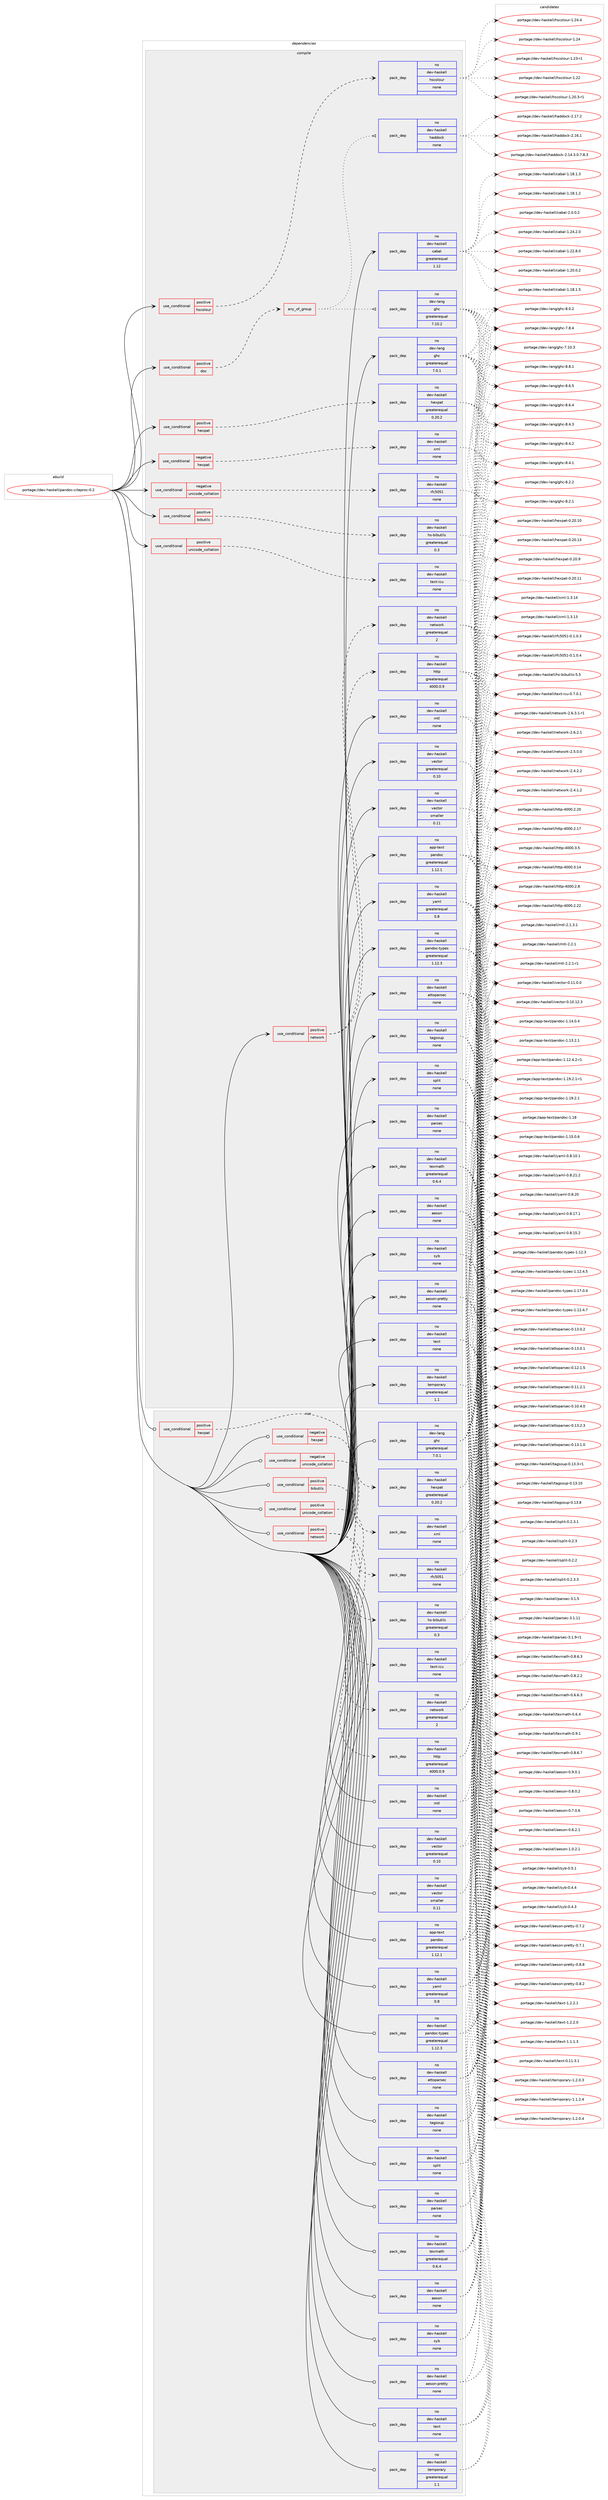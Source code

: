 digraph prolog {

# *************
# Graph options
# *************

newrank=true;
concentrate=true;
compound=true;
graph [rankdir=LR,fontname=Helvetica,fontsize=10,ranksep=1.5];#, ranksep=2.5, nodesep=0.2];
edge  [arrowhead=vee];
node  [fontname=Helvetica,fontsize=10];

# **********
# The ebuild
# **********

subgraph cluster_leftcol {
color=gray;
rank=same;
label=<<i>ebuild</i>>;
id [label="portage://dev-haskell/pandoc-citeproc-0.2", color=red, width=4, href="../dev-haskell/pandoc-citeproc-0.2.svg"];
}

# ****************
# The dependencies
# ****************

subgraph cluster_midcol {
color=gray;
label=<<i>dependencies</i>>;
subgraph cluster_compile {
fillcolor="#eeeeee";
style=filled;
label=<<i>compile</i>>;
subgraph cond132368 {
dependency549649 [label=<<TABLE BORDER="0" CELLBORDER="1" CELLSPACING="0" CELLPADDING="4"><TR><TD ROWSPAN="3" CELLPADDING="10">use_conditional</TD></TR><TR><TD>negative</TD></TR><TR><TD>hexpat</TD></TR></TABLE>>, shape=none, color=red];
subgraph pack411087 {
dependency549650 [label=<<TABLE BORDER="0" CELLBORDER="1" CELLSPACING="0" CELLPADDING="4" WIDTH="220"><TR><TD ROWSPAN="6" CELLPADDING="30">pack_dep</TD></TR><TR><TD WIDTH="110">no</TD></TR><TR><TD>dev-haskell</TD></TR><TR><TD>xml</TD></TR><TR><TD>none</TD></TR><TR><TD></TD></TR></TABLE>>, shape=none, color=blue];
}
dependency549649:e -> dependency549650:w [weight=20,style="dashed",arrowhead="vee"];
}
id:e -> dependency549649:w [weight=20,style="solid",arrowhead="vee"];
subgraph cond132369 {
dependency549651 [label=<<TABLE BORDER="0" CELLBORDER="1" CELLSPACING="0" CELLPADDING="4"><TR><TD ROWSPAN="3" CELLPADDING="10">use_conditional</TD></TR><TR><TD>negative</TD></TR><TR><TD>unicode_collation</TD></TR></TABLE>>, shape=none, color=red];
subgraph pack411088 {
dependency549652 [label=<<TABLE BORDER="0" CELLBORDER="1" CELLSPACING="0" CELLPADDING="4" WIDTH="220"><TR><TD ROWSPAN="6" CELLPADDING="30">pack_dep</TD></TR><TR><TD WIDTH="110">no</TD></TR><TR><TD>dev-haskell</TD></TR><TR><TD>rfc5051</TD></TR><TR><TD>none</TD></TR><TR><TD></TD></TR></TABLE>>, shape=none, color=blue];
}
dependency549651:e -> dependency549652:w [weight=20,style="dashed",arrowhead="vee"];
}
id:e -> dependency549651:w [weight=20,style="solid",arrowhead="vee"];
subgraph cond132370 {
dependency549653 [label=<<TABLE BORDER="0" CELLBORDER="1" CELLSPACING="0" CELLPADDING="4"><TR><TD ROWSPAN="3" CELLPADDING="10">use_conditional</TD></TR><TR><TD>positive</TD></TR><TR><TD>bibutils</TD></TR></TABLE>>, shape=none, color=red];
subgraph pack411089 {
dependency549654 [label=<<TABLE BORDER="0" CELLBORDER="1" CELLSPACING="0" CELLPADDING="4" WIDTH="220"><TR><TD ROWSPAN="6" CELLPADDING="30">pack_dep</TD></TR><TR><TD WIDTH="110">no</TD></TR><TR><TD>dev-haskell</TD></TR><TR><TD>hs-bibutils</TD></TR><TR><TD>greaterequal</TD></TR><TR><TD>0.3</TD></TR></TABLE>>, shape=none, color=blue];
}
dependency549653:e -> dependency549654:w [weight=20,style="dashed",arrowhead="vee"];
}
id:e -> dependency549653:w [weight=20,style="solid",arrowhead="vee"];
subgraph cond132371 {
dependency549655 [label=<<TABLE BORDER="0" CELLBORDER="1" CELLSPACING="0" CELLPADDING="4"><TR><TD ROWSPAN="3" CELLPADDING="10">use_conditional</TD></TR><TR><TD>positive</TD></TR><TR><TD>doc</TD></TR></TABLE>>, shape=none, color=red];
subgraph any5957 {
dependency549656 [label=<<TABLE BORDER="0" CELLBORDER="1" CELLSPACING="0" CELLPADDING="4"><TR><TD CELLPADDING="10">any_of_group</TD></TR></TABLE>>, shape=none, color=red];subgraph pack411090 {
dependency549657 [label=<<TABLE BORDER="0" CELLBORDER="1" CELLSPACING="0" CELLPADDING="4" WIDTH="220"><TR><TD ROWSPAN="6" CELLPADDING="30">pack_dep</TD></TR><TR><TD WIDTH="110">no</TD></TR><TR><TD>dev-haskell</TD></TR><TR><TD>haddock</TD></TR><TR><TD>none</TD></TR><TR><TD></TD></TR></TABLE>>, shape=none, color=blue];
}
dependency549656:e -> dependency549657:w [weight=20,style="dotted",arrowhead="oinv"];
subgraph pack411091 {
dependency549658 [label=<<TABLE BORDER="0" CELLBORDER="1" CELLSPACING="0" CELLPADDING="4" WIDTH="220"><TR><TD ROWSPAN="6" CELLPADDING="30">pack_dep</TD></TR><TR><TD WIDTH="110">no</TD></TR><TR><TD>dev-lang</TD></TR><TR><TD>ghc</TD></TR><TR><TD>greaterequal</TD></TR><TR><TD>7.10.2</TD></TR></TABLE>>, shape=none, color=blue];
}
dependency549656:e -> dependency549658:w [weight=20,style="dotted",arrowhead="oinv"];
}
dependency549655:e -> dependency549656:w [weight=20,style="dashed",arrowhead="vee"];
}
id:e -> dependency549655:w [weight=20,style="solid",arrowhead="vee"];
subgraph cond132372 {
dependency549659 [label=<<TABLE BORDER="0" CELLBORDER="1" CELLSPACING="0" CELLPADDING="4"><TR><TD ROWSPAN="3" CELLPADDING="10">use_conditional</TD></TR><TR><TD>positive</TD></TR><TR><TD>hexpat</TD></TR></TABLE>>, shape=none, color=red];
subgraph pack411092 {
dependency549660 [label=<<TABLE BORDER="0" CELLBORDER="1" CELLSPACING="0" CELLPADDING="4" WIDTH="220"><TR><TD ROWSPAN="6" CELLPADDING="30">pack_dep</TD></TR><TR><TD WIDTH="110">no</TD></TR><TR><TD>dev-haskell</TD></TR><TR><TD>hexpat</TD></TR><TR><TD>greaterequal</TD></TR><TR><TD>0.20.2</TD></TR></TABLE>>, shape=none, color=blue];
}
dependency549659:e -> dependency549660:w [weight=20,style="dashed",arrowhead="vee"];
}
id:e -> dependency549659:w [weight=20,style="solid",arrowhead="vee"];
subgraph cond132373 {
dependency549661 [label=<<TABLE BORDER="0" CELLBORDER="1" CELLSPACING="0" CELLPADDING="4"><TR><TD ROWSPAN="3" CELLPADDING="10">use_conditional</TD></TR><TR><TD>positive</TD></TR><TR><TD>hscolour</TD></TR></TABLE>>, shape=none, color=red];
subgraph pack411093 {
dependency549662 [label=<<TABLE BORDER="0" CELLBORDER="1" CELLSPACING="0" CELLPADDING="4" WIDTH="220"><TR><TD ROWSPAN="6" CELLPADDING="30">pack_dep</TD></TR><TR><TD WIDTH="110">no</TD></TR><TR><TD>dev-haskell</TD></TR><TR><TD>hscolour</TD></TR><TR><TD>none</TD></TR><TR><TD></TD></TR></TABLE>>, shape=none, color=blue];
}
dependency549661:e -> dependency549662:w [weight=20,style="dashed",arrowhead="vee"];
}
id:e -> dependency549661:w [weight=20,style="solid",arrowhead="vee"];
subgraph cond132374 {
dependency549663 [label=<<TABLE BORDER="0" CELLBORDER="1" CELLSPACING="0" CELLPADDING="4"><TR><TD ROWSPAN="3" CELLPADDING="10">use_conditional</TD></TR><TR><TD>positive</TD></TR><TR><TD>network</TD></TR></TABLE>>, shape=none, color=red];
subgraph pack411094 {
dependency549664 [label=<<TABLE BORDER="0" CELLBORDER="1" CELLSPACING="0" CELLPADDING="4" WIDTH="220"><TR><TD ROWSPAN="6" CELLPADDING="30">pack_dep</TD></TR><TR><TD WIDTH="110">no</TD></TR><TR><TD>dev-haskell</TD></TR><TR><TD>http</TD></TR><TR><TD>greaterequal</TD></TR><TR><TD>4000.0.9</TD></TR></TABLE>>, shape=none, color=blue];
}
dependency549663:e -> dependency549664:w [weight=20,style="dashed",arrowhead="vee"];
subgraph pack411095 {
dependency549665 [label=<<TABLE BORDER="0" CELLBORDER="1" CELLSPACING="0" CELLPADDING="4" WIDTH="220"><TR><TD ROWSPAN="6" CELLPADDING="30">pack_dep</TD></TR><TR><TD WIDTH="110">no</TD></TR><TR><TD>dev-haskell</TD></TR><TR><TD>network</TD></TR><TR><TD>greaterequal</TD></TR><TR><TD>2</TD></TR></TABLE>>, shape=none, color=blue];
}
dependency549663:e -> dependency549665:w [weight=20,style="dashed",arrowhead="vee"];
}
id:e -> dependency549663:w [weight=20,style="solid",arrowhead="vee"];
subgraph cond132375 {
dependency549666 [label=<<TABLE BORDER="0" CELLBORDER="1" CELLSPACING="0" CELLPADDING="4"><TR><TD ROWSPAN="3" CELLPADDING="10">use_conditional</TD></TR><TR><TD>positive</TD></TR><TR><TD>unicode_collation</TD></TR></TABLE>>, shape=none, color=red];
subgraph pack411096 {
dependency549667 [label=<<TABLE BORDER="0" CELLBORDER="1" CELLSPACING="0" CELLPADDING="4" WIDTH="220"><TR><TD ROWSPAN="6" CELLPADDING="30">pack_dep</TD></TR><TR><TD WIDTH="110">no</TD></TR><TR><TD>dev-haskell</TD></TR><TR><TD>text-icu</TD></TR><TR><TD>none</TD></TR><TR><TD></TD></TR></TABLE>>, shape=none, color=blue];
}
dependency549666:e -> dependency549667:w [weight=20,style="dashed",arrowhead="vee"];
}
id:e -> dependency549666:w [weight=20,style="solid",arrowhead="vee"];
subgraph pack411097 {
dependency549668 [label=<<TABLE BORDER="0" CELLBORDER="1" CELLSPACING="0" CELLPADDING="4" WIDTH="220"><TR><TD ROWSPAN="6" CELLPADDING="30">pack_dep</TD></TR><TR><TD WIDTH="110">no</TD></TR><TR><TD>app-text</TD></TR><TR><TD>pandoc</TD></TR><TR><TD>greaterequal</TD></TR><TR><TD>1.12.1</TD></TR></TABLE>>, shape=none, color=blue];
}
id:e -> dependency549668:w [weight=20,style="solid",arrowhead="vee"];
subgraph pack411098 {
dependency549669 [label=<<TABLE BORDER="0" CELLBORDER="1" CELLSPACING="0" CELLPADDING="4" WIDTH="220"><TR><TD ROWSPAN="6" CELLPADDING="30">pack_dep</TD></TR><TR><TD WIDTH="110">no</TD></TR><TR><TD>dev-haskell</TD></TR><TR><TD>aeson</TD></TR><TR><TD>none</TD></TR><TR><TD></TD></TR></TABLE>>, shape=none, color=blue];
}
id:e -> dependency549669:w [weight=20,style="solid",arrowhead="vee"];
subgraph pack411099 {
dependency549670 [label=<<TABLE BORDER="0" CELLBORDER="1" CELLSPACING="0" CELLPADDING="4" WIDTH="220"><TR><TD ROWSPAN="6" CELLPADDING="30">pack_dep</TD></TR><TR><TD WIDTH="110">no</TD></TR><TR><TD>dev-haskell</TD></TR><TR><TD>aeson-pretty</TD></TR><TR><TD>none</TD></TR><TR><TD></TD></TR></TABLE>>, shape=none, color=blue];
}
id:e -> dependency549670:w [weight=20,style="solid",arrowhead="vee"];
subgraph pack411100 {
dependency549671 [label=<<TABLE BORDER="0" CELLBORDER="1" CELLSPACING="0" CELLPADDING="4" WIDTH="220"><TR><TD ROWSPAN="6" CELLPADDING="30">pack_dep</TD></TR><TR><TD WIDTH="110">no</TD></TR><TR><TD>dev-haskell</TD></TR><TR><TD>attoparsec</TD></TR><TR><TD>none</TD></TR><TR><TD></TD></TR></TABLE>>, shape=none, color=blue];
}
id:e -> dependency549671:w [weight=20,style="solid",arrowhead="vee"];
subgraph pack411101 {
dependency549672 [label=<<TABLE BORDER="0" CELLBORDER="1" CELLSPACING="0" CELLPADDING="4" WIDTH="220"><TR><TD ROWSPAN="6" CELLPADDING="30">pack_dep</TD></TR><TR><TD WIDTH="110">no</TD></TR><TR><TD>dev-haskell</TD></TR><TR><TD>cabal</TD></TR><TR><TD>greaterequal</TD></TR><TR><TD>1.12</TD></TR></TABLE>>, shape=none, color=blue];
}
id:e -> dependency549672:w [weight=20,style="solid",arrowhead="vee"];
subgraph pack411102 {
dependency549673 [label=<<TABLE BORDER="0" CELLBORDER="1" CELLSPACING="0" CELLPADDING="4" WIDTH="220"><TR><TD ROWSPAN="6" CELLPADDING="30">pack_dep</TD></TR><TR><TD WIDTH="110">no</TD></TR><TR><TD>dev-haskell</TD></TR><TR><TD>mtl</TD></TR><TR><TD>none</TD></TR><TR><TD></TD></TR></TABLE>>, shape=none, color=blue];
}
id:e -> dependency549673:w [weight=20,style="solid",arrowhead="vee"];
subgraph pack411103 {
dependency549674 [label=<<TABLE BORDER="0" CELLBORDER="1" CELLSPACING="0" CELLPADDING="4" WIDTH="220"><TR><TD ROWSPAN="6" CELLPADDING="30">pack_dep</TD></TR><TR><TD WIDTH="110">no</TD></TR><TR><TD>dev-haskell</TD></TR><TR><TD>pandoc-types</TD></TR><TR><TD>greaterequal</TD></TR><TR><TD>1.12.3</TD></TR></TABLE>>, shape=none, color=blue];
}
id:e -> dependency549674:w [weight=20,style="solid",arrowhead="vee"];
subgraph pack411104 {
dependency549675 [label=<<TABLE BORDER="0" CELLBORDER="1" CELLSPACING="0" CELLPADDING="4" WIDTH="220"><TR><TD ROWSPAN="6" CELLPADDING="30">pack_dep</TD></TR><TR><TD WIDTH="110">no</TD></TR><TR><TD>dev-haskell</TD></TR><TR><TD>parsec</TD></TR><TR><TD>none</TD></TR><TR><TD></TD></TR></TABLE>>, shape=none, color=blue];
}
id:e -> dependency549675:w [weight=20,style="solid",arrowhead="vee"];
subgraph pack411105 {
dependency549676 [label=<<TABLE BORDER="0" CELLBORDER="1" CELLSPACING="0" CELLPADDING="4" WIDTH="220"><TR><TD ROWSPAN="6" CELLPADDING="30">pack_dep</TD></TR><TR><TD WIDTH="110">no</TD></TR><TR><TD>dev-haskell</TD></TR><TR><TD>split</TD></TR><TR><TD>none</TD></TR><TR><TD></TD></TR></TABLE>>, shape=none, color=blue];
}
id:e -> dependency549676:w [weight=20,style="solid",arrowhead="vee"];
subgraph pack411106 {
dependency549677 [label=<<TABLE BORDER="0" CELLBORDER="1" CELLSPACING="0" CELLPADDING="4" WIDTH="220"><TR><TD ROWSPAN="6" CELLPADDING="30">pack_dep</TD></TR><TR><TD WIDTH="110">no</TD></TR><TR><TD>dev-haskell</TD></TR><TR><TD>syb</TD></TR><TR><TD>none</TD></TR><TR><TD></TD></TR></TABLE>>, shape=none, color=blue];
}
id:e -> dependency549677:w [weight=20,style="solid",arrowhead="vee"];
subgraph pack411107 {
dependency549678 [label=<<TABLE BORDER="0" CELLBORDER="1" CELLSPACING="0" CELLPADDING="4" WIDTH="220"><TR><TD ROWSPAN="6" CELLPADDING="30">pack_dep</TD></TR><TR><TD WIDTH="110">no</TD></TR><TR><TD>dev-haskell</TD></TR><TR><TD>tagsoup</TD></TR><TR><TD>none</TD></TR><TR><TD></TD></TR></TABLE>>, shape=none, color=blue];
}
id:e -> dependency549678:w [weight=20,style="solid",arrowhead="vee"];
subgraph pack411108 {
dependency549679 [label=<<TABLE BORDER="0" CELLBORDER="1" CELLSPACING="0" CELLPADDING="4" WIDTH="220"><TR><TD ROWSPAN="6" CELLPADDING="30">pack_dep</TD></TR><TR><TD WIDTH="110">no</TD></TR><TR><TD>dev-haskell</TD></TR><TR><TD>temporary</TD></TR><TR><TD>greaterequal</TD></TR><TR><TD>1.1</TD></TR></TABLE>>, shape=none, color=blue];
}
id:e -> dependency549679:w [weight=20,style="solid",arrowhead="vee"];
subgraph pack411109 {
dependency549680 [label=<<TABLE BORDER="0" CELLBORDER="1" CELLSPACING="0" CELLPADDING="4" WIDTH="220"><TR><TD ROWSPAN="6" CELLPADDING="30">pack_dep</TD></TR><TR><TD WIDTH="110">no</TD></TR><TR><TD>dev-haskell</TD></TR><TR><TD>texmath</TD></TR><TR><TD>greaterequal</TD></TR><TR><TD>0.6.4</TD></TR></TABLE>>, shape=none, color=blue];
}
id:e -> dependency549680:w [weight=20,style="solid",arrowhead="vee"];
subgraph pack411110 {
dependency549681 [label=<<TABLE BORDER="0" CELLBORDER="1" CELLSPACING="0" CELLPADDING="4" WIDTH="220"><TR><TD ROWSPAN="6" CELLPADDING="30">pack_dep</TD></TR><TR><TD WIDTH="110">no</TD></TR><TR><TD>dev-haskell</TD></TR><TR><TD>text</TD></TR><TR><TD>none</TD></TR><TR><TD></TD></TR></TABLE>>, shape=none, color=blue];
}
id:e -> dependency549681:w [weight=20,style="solid",arrowhead="vee"];
subgraph pack411111 {
dependency549682 [label=<<TABLE BORDER="0" CELLBORDER="1" CELLSPACING="0" CELLPADDING="4" WIDTH="220"><TR><TD ROWSPAN="6" CELLPADDING="30">pack_dep</TD></TR><TR><TD WIDTH="110">no</TD></TR><TR><TD>dev-haskell</TD></TR><TR><TD>vector</TD></TR><TR><TD>greaterequal</TD></TR><TR><TD>0.10</TD></TR></TABLE>>, shape=none, color=blue];
}
id:e -> dependency549682:w [weight=20,style="solid",arrowhead="vee"];
subgraph pack411112 {
dependency549683 [label=<<TABLE BORDER="0" CELLBORDER="1" CELLSPACING="0" CELLPADDING="4" WIDTH="220"><TR><TD ROWSPAN="6" CELLPADDING="30">pack_dep</TD></TR><TR><TD WIDTH="110">no</TD></TR><TR><TD>dev-haskell</TD></TR><TR><TD>vector</TD></TR><TR><TD>smaller</TD></TR><TR><TD>0.11</TD></TR></TABLE>>, shape=none, color=blue];
}
id:e -> dependency549683:w [weight=20,style="solid",arrowhead="vee"];
subgraph pack411113 {
dependency549684 [label=<<TABLE BORDER="0" CELLBORDER="1" CELLSPACING="0" CELLPADDING="4" WIDTH="220"><TR><TD ROWSPAN="6" CELLPADDING="30">pack_dep</TD></TR><TR><TD WIDTH="110">no</TD></TR><TR><TD>dev-haskell</TD></TR><TR><TD>yaml</TD></TR><TR><TD>greaterequal</TD></TR><TR><TD>0.8</TD></TR></TABLE>>, shape=none, color=blue];
}
id:e -> dependency549684:w [weight=20,style="solid",arrowhead="vee"];
subgraph pack411114 {
dependency549685 [label=<<TABLE BORDER="0" CELLBORDER="1" CELLSPACING="0" CELLPADDING="4" WIDTH="220"><TR><TD ROWSPAN="6" CELLPADDING="30">pack_dep</TD></TR><TR><TD WIDTH="110">no</TD></TR><TR><TD>dev-lang</TD></TR><TR><TD>ghc</TD></TR><TR><TD>greaterequal</TD></TR><TR><TD>7.0.1</TD></TR></TABLE>>, shape=none, color=blue];
}
id:e -> dependency549685:w [weight=20,style="solid",arrowhead="vee"];
}
subgraph cluster_compileandrun {
fillcolor="#eeeeee";
style=filled;
label=<<i>compile and run</i>>;
}
subgraph cluster_run {
fillcolor="#eeeeee";
style=filled;
label=<<i>run</i>>;
subgraph cond132376 {
dependency549686 [label=<<TABLE BORDER="0" CELLBORDER="1" CELLSPACING="0" CELLPADDING="4"><TR><TD ROWSPAN="3" CELLPADDING="10">use_conditional</TD></TR><TR><TD>negative</TD></TR><TR><TD>hexpat</TD></TR></TABLE>>, shape=none, color=red];
subgraph pack411115 {
dependency549687 [label=<<TABLE BORDER="0" CELLBORDER="1" CELLSPACING="0" CELLPADDING="4" WIDTH="220"><TR><TD ROWSPAN="6" CELLPADDING="30">pack_dep</TD></TR><TR><TD WIDTH="110">no</TD></TR><TR><TD>dev-haskell</TD></TR><TR><TD>xml</TD></TR><TR><TD>none</TD></TR><TR><TD></TD></TR></TABLE>>, shape=none, color=blue];
}
dependency549686:e -> dependency549687:w [weight=20,style="dashed",arrowhead="vee"];
}
id:e -> dependency549686:w [weight=20,style="solid",arrowhead="odot"];
subgraph cond132377 {
dependency549688 [label=<<TABLE BORDER="0" CELLBORDER="1" CELLSPACING="0" CELLPADDING="4"><TR><TD ROWSPAN="3" CELLPADDING="10">use_conditional</TD></TR><TR><TD>negative</TD></TR><TR><TD>unicode_collation</TD></TR></TABLE>>, shape=none, color=red];
subgraph pack411116 {
dependency549689 [label=<<TABLE BORDER="0" CELLBORDER="1" CELLSPACING="0" CELLPADDING="4" WIDTH="220"><TR><TD ROWSPAN="6" CELLPADDING="30">pack_dep</TD></TR><TR><TD WIDTH="110">no</TD></TR><TR><TD>dev-haskell</TD></TR><TR><TD>rfc5051</TD></TR><TR><TD>none</TD></TR><TR><TD></TD></TR></TABLE>>, shape=none, color=blue];
}
dependency549688:e -> dependency549689:w [weight=20,style="dashed",arrowhead="vee"];
}
id:e -> dependency549688:w [weight=20,style="solid",arrowhead="odot"];
subgraph cond132378 {
dependency549690 [label=<<TABLE BORDER="0" CELLBORDER="1" CELLSPACING="0" CELLPADDING="4"><TR><TD ROWSPAN="3" CELLPADDING="10">use_conditional</TD></TR><TR><TD>positive</TD></TR><TR><TD>bibutils</TD></TR></TABLE>>, shape=none, color=red];
subgraph pack411117 {
dependency549691 [label=<<TABLE BORDER="0" CELLBORDER="1" CELLSPACING="0" CELLPADDING="4" WIDTH="220"><TR><TD ROWSPAN="6" CELLPADDING="30">pack_dep</TD></TR><TR><TD WIDTH="110">no</TD></TR><TR><TD>dev-haskell</TD></TR><TR><TD>hs-bibutils</TD></TR><TR><TD>greaterequal</TD></TR><TR><TD>0.3</TD></TR></TABLE>>, shape=none, color=blue];
}
dependency549690:e -> dependency549691:w [weight=20,style="dashed",arrowhead="vee"];
}
id:e -> dependency549690:w [weight=20,style="solid",arrowhead="odot"];
subgraph cond132379 {
dependency549692 [label=<<TABLE BORDER="0" CELLBORDER="1" CELLSPACING="0" CELLPADDING="4"><TR><TD ROWSPAN="3" CELLPADDING="10">use_conditional</TD></TR><TR><TD>positive</TD></TR><TR><TD>hexpat</TD></TR></TABLE>>, shape=none, color=red];
subgraph pack411118 {
dependency549693 [label=<<TABLE BORDER="0" CELLBORDER="1" CELLSPACING="0" CELLPADDING="4" WIDTH="220"><TR><TD ROWSPAN="6" CELLPADDING="30">pack_dep</TD></TR><TR><TD WIDTH="110">no</TD></TR><TR><TD>dev-haskell</TD></TR><TR><TD>hexpat</TD></TR><TR><TD>greaterequal</TD></TR><TR><TD>0.20.2</TD></TR></TABLE>>, shape=none, color=blue];
}
dependency549692:e -> dependency549693:w [weight=20,style="dashed",arrowhead="vee"];
}
id:e -> dependency549692:w [weight=20,style="solid",arrowhead="odot"];
subgraph cond132380 {
dependency549694 [label=<<TABLE BORDER="0" CELLBORDER="1" CELLSPACING="0" CELLPADDING="4"><TR><TD ROWSPAN="3" CELLPADDING="10">use_conditional</TD></TR><TR><TD>positive</TD></TR><TR><TD>network</TD></TR></TABLE>>, shape=none, color=red];
subgraph pack411119 {
dependency549695 [label=<<TABLE BORDER="0" CELLBORDER="1" CELLSPACING="0" CELLPADDING="4" WIDTH="220"><TR><TD ROWSPAN="6" CELLPADDING="30">pack_dep</TD></TR><TR><TD WIDTH="110">no</TD></TR><TR><TD>dev-haskell</TD></TR><TR><TD>http</TD></TR><TR><TD>greaterequal</TD></TR><TR><TD>4000.0.9</TD></TR></TABLE>>, shape=none, color=blue];
}
dependency549694:e -> dependency549695:w [weight=20,style="dashed",arrowhead="vee"];
subgraph pack411120 {
dependency549696 [label=<<TABLE BORDER="0" CELLBORDER="1" CELLSPACING="0" CELLPADDING="4" WIDTH="220"><TR><TD ROWSPAN="6" CELLPADDING="30">pack_dep</TD></TR><TR><TD WIDTH="110">no</TD></TR><TR><TD>dev-haskell</TD></TR><TR><TD>network</TD></TR><TR><TD>greaterequal</TD></TR><TR><TD>2</TD></TR></TABLE>>, shape=none, color=blue];
}
dependency549694:e -> dependency549696:w [weight=20,style="dashed",arrowhead="vee"];
}
id:e -> dependency549694:w [weight=20,style="solid",arrowhead="odot"];
subgraph cond132381 {
dependency549697 [label=<<TABLE BORDER="0" CELLBORDER="1" CELLSPACING="0" CELLPADDING="4"><TR><TD ROWSPAN="3" CELLPADDING="10">use_conditional</TD></TR><TR><TD>positive</TD></TR><TR><TD>unicode_collation</TD></TR></TABLE>>, shape=none, color=red];
subgraph pack411121 {
dependency549698 [label=<<TABLE BORDER="0" CELLBORDER="1" CELLSPACING="0" CELLPADDING="4" WIDTH="220"><TR><TD ROWSPAN="6" CELLPADDING="30">pack_dep</TD></TR><TR><TD WIDTH="110">no</TD></TR><TR><TD>dev-haskell</TD></TR><TR><TD>text-icu</TD></TR><TR><TD>none</TD></TR><TR><TD></TD></TR></TABLE>>, shape=none, color=blue];
}
dependency549697:e -> dependency549698:w [weight=20,style="dashed",arrowhead="vee"];
}
id:e -> dependency549697:w [weight=20,style="solid",arrowhead="odot"];
subgraph pack411122 {
dependency549699 [label=<<TABLE BORDER="0" CELLBORDER="1" CELLSPACING="0" CELLPADDING="4" WIDTH="220"><TR><TD ROWSPAN="6" CELLPADDING="30">pack_dep</TD></TR><TR><TD WIDTH="110">no</TD></TR><TR><TD>app-text</TD></TR><TR><TD>pandoc</TD></TR><TR><TD>greaterequal</TD></TR><TR><TD>1.12.1</TD></TR></TABLE>>, shape=none, color=blue];
}
id:e -> dependency549699:w [weight=20,style="solid",arrowhead="odot"];
subgraph pack411123 {
dependency549700 [label=<<TABLE BORDER="0" CELLBORDER="1" CELLSPACING="0" CELLPADDING="4" WIDTH="220"><TR><TD ROWSPAN="6" CELLPADDING="30">pack_dep</TD></TR><TR><TD WIDTH="110">no</TD></TR><TR><TD>dev-haskell</TD></TR><TR><TD>aeson</TD></TR><TR><TD>none</TD></TR><TR><TD></TD></TR></TABLE>>, shape=none, color=blue];
}
id:e -> dependency549700:w [weight=20,style="solid",arrowhead="odot"];
subgraph pack411124 {
dependency549701 [label=<<TABLE BORDER="0" CELLBORDER="1" CELLSPACING="0" CELLPADDING="4" WIDTH="220"><TR><TD ROWSPAN="6" CELLPADDING="30">pack_dep</TD></TR><TR><TD WIDTH="110">no</TD></TR><TR><TD>dev-haskell</TD></TR><TR><TD>aeson-pretty</TD></TR><TR><TD>none</TD></TR><TR><TD></TD></TR></TABLE>>, shape=none, color=blue];
}
id:e -> dependency549701:w [weight=20,style="solid",arrowhead="odot"];
subgraph pack411125 {
dependency549702 [label=<<TABLE BORDER="0" CELLBORDER="1" CELLSPACING="0" CELLPADDING="4" WIDTH="220"><TR><TD ROWSPAN="6" CELLPADDING="30">pack_dep</TD></TR><TR><TD WIDTH="110">no</TD></TR><TR><TD>dev-haskell</TD></TR><TR><TD>attoparsec</TD></TR><TR><TD>none</TD></TR><TR><TD></TD></TR></TABLE>>, shape=none, color=blue];
}
id:e -> dependency549702:w [weight=20,style="solid",arrowhead="odot"];
subgraph pack411126 {
dependency549703 [label=<<TABLE BORDER="0" CELLBORDER="1" CELLSPACING="0" CELLPADDING="4" WIDTH="220"><TR><TD ROWSPAN="6" CELLPADDING="30">pack_dep</TD></TR><TR><TD WIDTH="110">no</TD></TR><TR><TD>dev-haskell</TD></TR><TR><TD>mtl</TD></TR><TR><TD>none</TD></TR><TR><TD></TD></TR></TABLE>>, shape=none, color=blue];
}
id:e -> dependency549703:w [weight=20,style="solid",arrowhead="odot"];
subgraph pack411127 {
dependency549704 [label=<<TABLE BORDER="0" CELLBORDER="1" CELLSPACING="0" CELLPADDING="4" WIDTH="220"><TR><TD ROWSPAN="6" CELLPADDING="30">pack_dep</TD></TR><TR><TD WIDTH="110">no</TD></TR><TR><TD>dev-haskell</TD></TR><TR><TD>pandoc-types</TD></TR><TR><TD>greaterequal</TD></TR><TR><TD>1.12.3</TD></TR></TABLE>>, shape=none, color=blue];
}
id:e -> dependency549704:w [weight=20,style="solid",arrowhead="odot"];
subgraph pack411128 {
dependency549705 [label=<<TABLE BORDER="0" CELLBORDER="1" CELLSPACING="0" CELLPADDING="4" WIDTH="220"><TR><TD ROWSPAN="6" CELLPADDING="30">pack_dep</TD></TR><TR><TD WIDTH="110">no</TD></TR><TR><TD>dev-haskell</TD></TR><TR><TD>parsec</TD></TR><TR><TD>none</TD></TR><TR><TD></TD></TR></TABLE>>, shape=none, color=blue];
}
id:e -> dependency549705:w [weight=20,style="solid",arrowhead="odot"];
subgraph pack411129 {
dependency549706 [label=<<TABLE BORDER="0" CELLBORDER="1" CELLSPACING="0" CELLPADDING="4" WIDTH="220"><TR><TD ROWSPAN="6" CELLPADDING="30">pack_dep</TD></TR><TR><TD WIDTH="110">no</TD></TR><TR><TD>dev-haskell</TD></TR><TR><TD>split</TD></TR><TR><TD>none</TD></TR><TR><TD></TD></TR></TABLE>>, shape=none, color=blue];
}
id:e -> dependency549706:w [weight=20,style="solid",arrowhead="odot"];
subgraph pack411130 {
dependency549707 [label=<<TABLE BORDER="0" CELLBORDER="1" CELLSPACING="0" CELLPADDING="4" WIDTH="220"><TR><TD ROWSPAN="6" CELLPADDING="30">pack_dep</TD></TR><TR><TD WIDTH="110">no</TD></TR><TR><TD>dev-haskell</TD></TR><TR><TD>syb</TD></TR><TR><TD>none</TD></TR><TR><TD></TD></TR></TABLE>>, shape=none, color=blue];
}
id:e -> dependency549707:w [weight=20,style="solid",arrowhead="odot"];
subgraph pack411131 {
dependency549708 [label=<<TABLE BORDER="0" CELLBORDER="1" CELLSPACING="0" CELLPADDING="4" WIDTH="220"><TR><TD ROWSPAN="6" CELLPADDING="30">pack_dep</TD></TR><TR><TD WIDTH="110">no</TD></TR><TR><TD>dev-haskell</TD></TR><TR><TD>tagsoup</TD></TR><TR><TD>none</TD></TR><TR><TD></TD></TR></TABLE>>, shape=none, color=blue];
}
id:e -> dependency549708:w [weight=20,style="solid",arrowhead="odot"];
subgraph pack411132 {
dependency549709 [label=<<TABLE BORDER="0" CELLBORDER="1" CELLSPACING="0" CELLPADDING="4" WIDTH="220"><TR><TD ROWSPAN="6" CELLPADDING="30">pack_dep</TD></TR><TR><TD WIDTH="110">no</TD></TR><TR><TD>dev-haskell</TD></TR><TR><TD>temporary</TD></TR><TR><TD>greaterequal</TD></TR><TR><TD>1.1</TD></TR></TABLE>>, shape=none, color=blue];
}
id:e -> dependency549709:w [weight=20,style="solid",arrowhead="odot"];
subgraph pack411133 {
dependency549710 [label=<<TABLE BORDER="0" CELLBORDER="1" CELLSPACING="0" CELLPADDING="4" WIDTH="220"><TR><TD ROWSPAN="6" CELLPADDING="30">pack_dep</TD></TR><TR><TD WIDTH="110">no</TD></TR><TR><TD>dev-haskell</TD></TR><TR><TD>texmath</TD></TR><TR><TD>greaterequal</TD></TR><TR><TD>0.6.4</TD></TR></TABLE>>, shape=none, color=blue];
}
id:e -> dependency549710:w [weight=20,style="solid",arrowhead="odot"];
subgraph pack411134 {
dependency549711 [label=<<TABLE BORDER="0" CELLBORDER="1" CELLSPACING="0" CELLPADDING="4" WIDTH="220"><TR><TD ROWSPAN="6" CELLPADDING="30">pack_dep</TD></TR><TR><TD WIDTH="110">no</TD></TR><TR><TD>dev-haskell</TD></TR><TR><TD>text</TD></TR><TR><TD>none</TD></TR><TR><TD></TD></TR></TABLE>>, shape=none, color=blue];
}
id:e -> dependency549711:w [weight=20,style="solid",arrowhead="odot"];
subgraph pack411135 {
dependency549712 [label=<<TABLE BORDER="0" CELLBORDER="1" CELLSPACING="0" CELLPADDING="4" WIDTH="220"><TR><TD ROWSPAN="6" CELLPADDING="30">pack_dep</TD></TR><TR><TD WIDTH="110">no</TD></TR><TR><TD>dev-haskell</TD></TR><TR><TD>vector</TD></TR><TR><TD>greaterequal</TD></TR><TR><TD>0.10</TD></TR></TABLE>>, shape=none, color=blue];
}
id:e -> dependency549712:w [weight=20,style="solid",arrowhead="odot"];
subgraph pack411136 {
dependency549713 [label=<<TABLE BORDER="0" CELLBORDER="1" CELLSPACING="0" CELLPADDING="4" WIDTH="220"><TR><TD ROWSPAN="6" CELLPADDING="30">pack_dep</TD></TR><TR><TD WIDTH="110">no</TD></TR><TR><TD>dev-haskell</TD></TR><TR><TD>vector</TD></TR><TR><TD>smaller</TD></TR><TR><TD>0.11</TD></TR></TABLE>>, shape=none, color=blue];
}
id:e -> dependency549713:w [weight=20,style="solid",arrowhead="odot"];
subgraph pack411137 {
dependency549714 [label=<<TABLE BORDER="0" CELLBORDER="1" CELLSPACING="0" CELLPADDING="4" WIDTH="220"><TR><TD ROWSPAN="6" CELLPADDING="30">pack_dep</TD></TR><TR><TD WIDTH="110">no</TD></TR><TR><TD>dev-haskell</TD></TR><TR><TD>yaml</TD></TR><TR><TD>greaterequal</TD></TR><TR><TD>0.8</TD></TR></TABLE>>, shape=none, color=blue];
}
id:e -> dependency549714:w [weight=20,style="solid",arrowhead="odot"];
subgraph pack411138 {
dependency549715 [label=<<TABLE BORDER="0" CELLBORDER="1" CELLSPACING="0" CELLPADDING="4" WIDTH="220"><TR><TD ROWSPAN="6" CELLPADDING="30">pack_dep</TD></TR><TR><TD WIDTH="110">no</TD></TR><TR><TD>dev-lang</TD></TR><TR><TD>ghc</TD></TR><TR><TD>greaterequal</TD></TR><TR><TD>7.0.1</TD></TR></TABLE>>, shape=none, color=blue];
}
id:e -> dependency549715:w [weight=20,style="solid",arrowhead="odot"];
}
}

# **************
# The candidates
# **************

subgraph cluster_choices {
rank=same;
color=gray;
label=<<i>candidates</i>>;

subgraph choice411087 {
color=black;
nodesep=1;
choice10010111845104971151071011081084712010910845494651464952 [label="portage://dev-haskell/xml-1.3.14", color=red, width=4,href="../dev-haskell/xml-1.3.14.svg"];
choice10010111845104971151071011081084712010910845494651464951 [label="portage://dev-haskell/xml-1.3.13", color=red, width=4,href="../dev-haskell/xml-1.3.13.svg"];
dependency549650:e -> choice10010111845104971151071011081084712010910845494651464952:w [style=dotted,weight="100"];
dependency549650:e -> choice10010111845104971151071011081084712010910845494651464951:w [style=dotted,weight="100"];
}
subgraph choice411088 {
color=black;
nodesep=1;
choice10010111845104971151071011081084711410299534853494548464946484652 [label="portage://dev-haskell/rfc5051-0.1.0.4", color=red, width=4,href="../dev-haskell/rfc5051-0.1.0.4.svg"];
choice10010111845104971151071011081084711410299534853494548464946484651 [label="portage://dev-haskell/rfc5051-0.1.0.3", color=red, width=4,href="../dev-haskell/rfc5051-0.1.0.3.svg"];
dependency549652:e -> choice10010111845104971151071011081084711410299534853494548464946484652:w [style=dotted,weight="100"];
dependency549652:e -> choice10010111845104971151071011081084711410299534853494548464946484651:w [style=dotted,weight="100"];
}
subgraph choice411089 {
color=black;
nodesep=1;
choice10010111845104971151071011081084710411545981059811711610510811545534653 [label="portage://dev-haskell/hs-bibutils-5.5", color=red, width=4,href="../dev-haskell/hs-bibutils-5.5.svg"];
dependency549654:e -> choice10010111845104971151071011081084710411545981059811711610510811545534653:w [style=dotted,weight="100"];
}
subgraph choice411090 {
color=black;
nodesep=1;
choice100101118451049711510710110810847104971001001119910745504649554650 [label="portage://dev-haskell/haddock-2.17.2", color=red, width=4,href="../dev-haskell/haddock-2.17.2.svg"];
choice100101118451049711510710110810847104971001001119910745504649544649 [label="portage://dev-haskell/haddock-2.16.1", color=red, width=4,href="../dev-haskell/haddock-2.16.1.svg"];
choice1001011184510497115107101108108471049710010011199107455046495246514648465546564651 [label="portage://dev-haskell/haddock-2.14.3.0.7.8.3", color=red, width=4,href="../dev-haskell/haddock-2.14.3.0.7.8.3.svg"];
dependency549657:e -> choice100101118451049711510710110810847104971001001119910745504649554650:w [style=dotted,weight="100"];
dependency549657:e -> choice100101118451049711510710110810847104971001001119910745504649544649:w [style=dotted,weight="100"];
dependency549657:e -> choice1001011184510497115107101108108471049710010011199107455046495246514648465546564651:w [style=dotted,weight="100"];
}
subgraph choice411091 {
color=black;
nodesep=1;
choice10010111845108971101034710310499455646564649 [label="portage://dev-lang/ghc-8.8.1", color=red, width=4,href="../dev-lang/ghc-8.8.1.svg"];
choice10010111845108971101034710310499455646544653 [label="portage://dev-lang/ghc-8.6.5", color=red, width=4,href="../dev-lang/ghc-8.6.5.svg"];
choice10010111845108971101034710310499455646544652 [label="portage://dev-lang/ghc-8.6.4", color=red, width=4,href="../dev-lang/ghc-8.6.4.svg"];
choice10010111845108971101034710310499455646524651 [label="portage://dev-lang/ghc-8.4.3", color=red, width=4,href="../dev-lang/ghc-8.4.3.svg"];
choice10010111845108971101034710310499455646524650 [label="portage://dev-lang/ghc-8.4.2", color=red, width=4,href="../dev-lang/ghc-8.4.2.svg"];
choice10010111845108971101034710310499455646524649 [label="portage://dev-lang/ghc-8.4.1", color=red, width=4,href="../dev-lang/ghc-8.4.1.svg"];
choice10010111845108971101034710310499455646504650 [label="portage://dev-lang/ghc-8.2.2", color=red, width=4,href="../dev-lang/ghc-8.2.2.svg"];
choice10010111845108971101034710310499455646504649 [label="portage://dev-lang/ghc-8.2.1", color=red, width=4,href="../dev-lang/ghc-8.2.1.svg"];
choice10010111845108971101034710310499455646484650 [label="portage://dev-lang/ghc-8.0.2", color=red, width=4,href="../dev-lang/ghc-8.0.2.svg"];
choice10010111845108971101034710310499455546564652 [label="portage://dev-lang/ghc-7.8.4", color=red, width=4,href="../dev-lang/ghc-7.8.4.svg"];
choice1001011184510897110103471031049945554649484651 [label="portage://dev-lang/ghc-7.10.3", color=red, width=4,href="../dev-lang/ghc-7.10.3.svg"];
dependency549658:e -> choice10010111845108971101034710310499455646564649:w [style=dotted,weight="100"];
dependency549658:e -> choice10010111845108971101034710310499455646544653:w [style=dotted,weight="100"];
dependency549658:e -> choice10010111845108971101034710310499455646544652:w [style=dotted,weight="100"];
dependency549658:e -> choice10010111845108971101034710310499455646524651:w [style=dotted,weight="100"];
dependency549658:e -> choice10010111845108971101034710310499455646524650:w [style=dotted,weight="100"];
dependency549658:e -> choice10010111845108971101034710310499455646524649:w [style=dotted,weight="100"];
dependency549658:e -> choice10010111845108971101034710310499455646504650:w [style=dotted,weight="100"];
dependency549658:e -> choice10010111845108971101034710310499455646504649:w [style=dotted,weight="100"];
dependency549658:e -> choice10010111845108971101034710310499455646484650:w [style=dotted,weight="100"];
dependency549658:e -> choice10010111845108971101034710310499455546564652:w [style=dotted,weight="100"];
dependency549658:e -> choice1001011184510897110103471031049945554649484651:w [style=dotted,weight="100"];
}
subgraph choice411092 {
color=black;
nodesep=1;
choice1001011184510497115107101108108471041011201129711645484650484657 [label="portage://dev-haskell/hexpat-0.20.9", color=red, width=4,href="../dev-haskell/hexpat-0.20.9.svg"];
choice100101118451049711510710110810847104101120112971164548465048464951 [label="portage://dev-haskell/hexpat-0.20.13", color=red, width=4,href="../dev-haskell/hexpat-0.20.13.svg"];
choice100101118451049711510710110810847104101120112971164548465048464949 [label="portage://dev-haskell/hexpat-0.20.11", color=red, width=4,href="../dev-haskell/hexpat-0.20.11.svg"];
choice100101118451049711510710110810847104101120112971164548465048464948 [label="portage://dev-haskell/hexpat-0.20.10", color=red, width=4,href="../dev-haskell/hexpat-0.20.10.svg"];
dependency549660:e -> choice1001011184510497115107101108108471041011201129711645484650484657:w [style=dotted,weight="100"];
dependency549660:e -> choice100101118451049711510710110810847104101120112971164548465048464951:w [style=dotted,weight="100"];
dependency549660:e -> choice100101118451049711510710110810847104101120112971164548465048464949:w [style=dotted,weight="100"];
dependency549660:e -> choice100101118451049711510710110810847104101120112971164548465048464948:w [style=dotted,weight="100"];
}
subgraph choice411093 {
color=black;
nodesep=1;
choice1001011184510497115107101108108471041159911110811111711445494650524652 [label="portage://dev-haskell/hscolour-1.24.4", color=red, width=4,href="../dev-haskell/hscolour-1.24.4.svg"];
choice100101118451049711510710110810847104115991111081111171144549465052 [label="portage://dev-haskell/hscolour-1.24", color=red, width=4,href="../dev-haskell/hscolour-1.24.svg"];
choice1001011184510497115107101108108471041159911110811111711445494650514511449 [label="portage://dev-haskell/hscolour-1.23-r1", color=red, width=4,href="../dev-haskell/hscolour-1.23-r1.svg"];
choice100101118451049711510710110810847104115991111081111171144549465050 [label="portage://dev-haskell/hscolour-1.22", color=red, width=4,href="../dev-haskell/hscolour-1.22.svg"];
choice10010111845104971151071011081084710411599111108111117114454946504846514511449 [label="portage://dev-haskell/hscolour-1.20.3-r1", color=red, width=4,href="../dev-haskell/hscolour-1.20.3-r1.svg"];
dependency549662:e -> choice1001011184510497115107101108108471041159911110811111711445494650524652:w [style=dotted,weight="100"];
dependency549662:e -> choice100101118451049711510710110810847104115991111081111171144549465052:w [style=dotted,weight="100"];
dependency549662:e -> choice1001011184510497115107101108108471041159911110811111711445494650514511449:w [style=dotted,weight="100"];
dependency549662:e -> choice100101118451049711510710110810847104115991111081111171144549465050:w [style=dotted,weight="100"];
dependency549662:e -> choice10010111845104971151071011081084710411599111108111117114454946504846514511449:w [style=dotted,weight="100"];
}
subgraph choice411094 {
color=black;
nodesep=1;
choice100101118451049711510710110810847104116116112455248484846514653 [label="portage://dev-haskell/http-4000.3.5", color=red, width=4,href="../dev-haskell/http-4000.3.5.svg"];
choice10010111845104971151071011081084710411611611245524848484651464952 [label="portage://dev-haskell/http-4000.3.14", color=red, width=4,href="../dev-haskell/http-4000.3.14.svg"];
choice100101118451049711510710110810847104116116112455248484846504656 [label="portage://dev-haskell/http-4000.2.8", color=red, width=4,href="../dev-haskell/http-4000.2.8.svg"];
choice10010111845104971151071011081084710411611611245524848484650465050 [label="portage://dev-haskell/http-4000.2.22", color=red, width=4,href="../dev-haskell/http-4000.2.22.svg"];
choice10010111845104971151071011081084710411611611245524848484650465048 [label="portage://dev-haskell/http-4000.2.20", color=red, width=4,href="../dev-haskell/http-4000.2.20.svg"];
choice10010111845104971151071011081084710411611611245524848484650464955 [label="portage://dev-haskell/http-4000.2.17", color=red, width=4,href="../dev-haskell/http-4000.2.17.svg"];
dependency549664:e -> choice100101118451049711510710110810847104116116112455248484846514653:w [style=dotted,weight="100"];
dependency549664:e -> choice10010111845104971151071011081084710411611611245524848484651464952:w [style=dotted,weight="100"];
dependency549664:e -> choice100101118451049711510710110810847104116116112455248484846504656:w [style=dotted,weight="100"];
dependency549664:e -> choice10010111845104971151071011081084710411611611245524848484650465050:w [style=dotted,weight="100"];
dependency549664:e -> choice10010111845104971151071011081084710411611611245524848484650465048:w [style=dotted,weight="100"];
dependency549664:e -> choice10010111845104971151071011081084710411611611245524848484650464955:w [style=dotted,weight="100"];
}
subgraph choice411095 {
color=black;
nodesep=1;
choice10010111845104971151071011081084711010111611911111410745504654465146494511449 [label="portage://dev-haskell/network-2.6.3.1-r1", color=red, width=4,href="../dev-haskell/network-2.6.3.1-r1.svg"];
choice1001011184510497115107101108108471101011161191111141074550465446504649 [label="portage://dev-haskell/network-2.6.2.1", color=red, width=4,href="../dev-haskell/network-2.6.2.1.svg"];
choice1001011184510497115107101108108471101011161191111141074550465346484648 [label="portage://dev-haskell/network-2.5.0.0", color=red, width=4,href="../dev-haskell/network-2.5.0.0.svg"];
choice1001011184510497115107101108108471101011161191111141074550465246504650 [label="portage://dev-haskell/network-2.4.2.2", color=red, width=4,href="../dev-haskell/network-2.4.2.2.svg"];
choice1001011184510497115107101108108471101011161191111141074550465246494650 [label="portage://dev-haskell/network-2.4.1.2", color=red, width=4,href="../dev-haskell/network-2.4.1.2.svg"];
dependency549665:e -> choice10010111845104971151071011081084711010111611911111410745504654465146494511449:w [style=dotted,weight="100"];
dependency549665:e -> choice1001011184510497115107101108108471101011161191111141074550465446504649:w [style=dotted,weight="100"];
dependency549665:e -> choice1001011184510497115107101108108471101011161191111141074550465346484648:w [style=dotted,weight="100"];
dependency549665:e -> choice1001011184510497115107101108108471101011161191111141074550465246504650:w [style=dotted,weight="100"];
dependency549665:e -> choice1001011184510497115107101108108471101011161191111141074550465246494650:w [style=dotted,weight="100"];
}
subgraph choice411096 {
color=black;
nodesep=1;
choice10010111845104971151071011081084711610112011645105991174548465546484649 [label="portage://dev-haskell/text-icu-0.7.0.1", color=red, width=4,href="../dev-haskell/text-icu-0.7.0.1.svg"];
dependency549667:e -> choice10010111845104971151071011081084711610112011645105991174548465546484649:w [style=dotted,weight="100"];
}
subgraph choice411097 {
color=black;
nodesep=1;
choice97112112451161011201164711297110100111994549464957465046494511449 [label="portage://app-text/pandoc-1.19.2.1-r1", color=red, width=4,href="../app-text/pandoc-1.19.2.1-r1.svg"];
choice9711211245116101120116471129711010011199454946495746504649 [label="portage://app-text/pandoc-1.19.2.1", color=red, width=4,href="../app-text/pandoc-1.19.2.1.svg"];
choice97112112451161011201164711297110100111994549464956 [label="portage://app-text/pandoc-1.18", color=red, width=4,href="../app-text/pandoc-1.18.svg"];
choice9711211245116101120116471129711010011199454946495346484654 [label="portage://app-text/pandoc-1.15.0.6", color=red, width=4,href="../app-text/pandoc-1.15.0.6.svg"];
choice9711211245116101120116471129711010011199454946495246484652 [label="portage://app-text/pandoc-1.14.0.4", color=red, width=4,href="../app-text/pandoc-1.14.0.4.svg"];
choice9711211245116101120116471129711010011199454946495146504649 [label="portage://app-text/pandoc-1.13.2.1", color=red, width=4,href="../app-text/pandoc-1.13.2.1.svg"];
choice97112112451161011201164711297110100111994549464950465246504511449 [label="portage://app-text/pandoc-1.12.4.2-r1", color=red, width=4,href="../app-text/pandoc-1.12.4.2-r1.svg"];
dependency549668:e -> choice97112112451161011201164711297110100111994549464957465046494511449:w [style=dotted,weight="100"];
dependency549668:e -> choice9711211245116101120116471129711010011199454946495746504649:w [style=dotted,weight="100"];
dependency549668:e -> choice97112112451161011201164711297110100111994549464956:w [style=dotted,weight="100"];
dependency549668:e -> choice9711211245116101120116471129711010011199454946495346484654:w [style=dotted,weight="100"];
dependency549668:e -> choice9711211245116101120116471129711010011199454946495246484652:w [style=dotted,weight="100"];
dependency549668:e -> choice9711211245116101120116471129711010011199454946495146504649:w [style=dotted,weight="100"];
dependency549668:e -> choice97112112451161011201164711297110100111994549464950465246504511449:w [style=dotted,weight="100"];
}
subgraph choice411098 {
color=black;
nodesep=1;
choice100101118451049711510710110810847971011151111104549464846504649 [label="portage://dev-haskell/aeson-1.0.2.1", color=red, width=4,href="../dev-haskell/aeson-1.0.2.1.svg"];
choice100101118451049711510710110810847971011151111104548465746484649 [label="portage://dev-haskell/aeson-0.9.0.1", color=red, width=4,href="../dev-haskell/aeson-0.9.0.1.svg"];
choice100101118451049711510710110810847971011151111104548465646484650 [label="portage://dev-haskell/aeson-0.8.0.2", color=red, width=4,href="../dev-haskell/aeson-0.8.0.2.svg"];
choice100101118451049711510710110810847971011151111104548465546484654 [label="portage://dev-haskell/aeson-0.7.0.6", color=red, width=4,href="../dev-haskell/aeson-0.7.0.6.svg"];
choice100101118451049711510710110810847971011151111104548465446504649 [label="portage://dev-haskell/aeson-0.6.2.1", color=red, width=4,href="../dev-haskell/aeson-0.6.2.1.svg"];
dependency549669:e -> choice100101118451049711510710110810847971011151111104549464846504649:w [style=dotted,weight="100"];
dependency549669:e -> choice100101118451049711510710110810847971011151111104548465746484649:w [style=dotted,weight="100"];
dependency549669:e -> choice100101118451049711510710110810847971011151111104548465646484650:w [style=dotted,weight="100"];
dependency549669:e -> choice100101118451049711510710110810847971011151111104548465546484654:w [style=dotted,weight="100"];
dependency549669:e -> choice100101118451049711510710110810847971011151111104548465446504649:w [style=dotted,weight="100"];
}
subgraph choice411099 {
color=black;
nodesep=1;
choice1001011184510497115107101108108479710111511111045112114101116116121454846564656 [label="portage://dev-haskell/aeson-pretty-0.8.8", color=red, width=4,href="../dev-haskell/aeson-pretty-0.8.8.svg"];
choice1001011184510497115107101108108479710111511111045112114101116116121454846564650 [label="portage://dev-haskell/aeson-pretty-0.8.2", color=red, width=4,href="../dev-haskell/aeson-pretty-0.8.2.svg"];
choice1001011184510497115107101108108479710111511111045112114101116116121454846554650 [label="portage://dev-haskell/aeson-pretty-0.7.2", color=red, width=4,href="../dev-haskell/aeson-pretty-0.7.2.svg"];
choice1001011184510497115107101108108479710111511111045112114101116116121454846554649 [label="portage://dev-haskell/aeson-pretty-0.7.1", color=red, width=4,href="../dev-haskell/aeson-pretty-0.7.1.svg"];
dependency549670:e -> choice1001011184510497115107101108108479710111511111045112114101116116121454846564656:w [style=dotted,weight="100"];
dependency549670:e -> choice1001011184510497115107101108108479710111511111045112114101116116121454846564650:w [style=dotted,weight="100"];
dependency549670:e -> choice1001011184510497115107101108108479710111511111045112114101116116121454846554650:w [style=dotted,weight="100"];
dependency549670:e -> choice1001011184510497115107101108108479710111511111045112114101116116121454846554649:w [style=dotted,weight="100"];
}
subgraph choice411100 {
color=black;
nodesep=1;
choice100101118451049711510710110810847971161161111129711411510199454846495146504651 [label="portage://dev-haskell/attoparsec-0.13.2.3", color=red, width=4,href="../dev-haskell/attoparsec-0.13.2.3.svg"];
choice100101118451049711510710110810847971161161111129711411510199454846495146494648 [label="portage://dev-haskell/attoparsec-0.13.1.0", color=red, width=4,href="../dev-haskell/attoparsec-0.13.1.0.svg"];
choice100101118451049711510710110810847971161161111129711411510199454846495146484650 [label="portage://dev-haskell/attoparsec-0.13.0.2", color=red, width=4,href="../dev-haskell/attoparsec-0.13.0.2.svg"];
choice100101118451049711510710110810847971161161111129711411510199454846495146484649 [label="portage://dev-haskell/attoparsec-0.13.0.1", color=red, width=4,href="../dev-haskell/attoparsec-0.13.0.1.svg"];
choice100101118451049711510710110810847971161161111129711411510199454846495046494653 [label="portage://dev-haskell/attoparsec-0.12.1.5", color=red, width=4,href="../dev-haskell/attoparsec-0.12.1.5.svg"];
choice100101118451049711510710110810847971161161111129711411510199454846494946504649 [label="portage://dev-haskell/attoparsec-0.11.2.1", color=red, width=4,href="../dev-haskell/attoparsec-0.11.2.1.svg"];
choice100101118451049711510710110810847971161161111129711411510199454846494846524648 [label="portage://dev-haskell/attoparsec-0.10.4.0", color=red, width=4,href="../dev-haskell/attoparsec-0.10.4.0.svg"];
dependency549671:e -> choice100101118451049711510710110810847971161161111129711411510199454846495146504651:w [style=dotted,weight="100"];
dependency549671:e -> choice100101118451049711510710110810847971161161111129711411510199454846495146494648:w [style=dotted,weight="100"];
dependency549671:e -> choice100101118451049711510710110810847971161161111129711411510199454846495146484650:w [style=dotted,weight="100"];
dependency549671:e -> choice100101118451049711510710110810847971161161111129711411510199454846495146484649:w [style=dotted,weight="100"];
dependency549671:e -> choice100101118451049711510710110810847971161161111129711411510199454846495046494653:w [style=dotted,weight="100"];
dependency549671:e -> choice100101118451049711510710110810847971161161111129711411510199454846494946504649:w [style=dotted,weight="100"];
dependency549671:e -> choice100101118451049711510710110810847971161161111129711411510199454846494846524648:w [style=dotted,weight="100"];
}
subgraph choice411101 {
color=black;
nodesep=1;
choice100101118451049711510710110810847999798971084550464846484650 [label="portage://dev-haskell/cabal-2.0.0.2", color=red, width=4,href="../dev-haskell/cabal-2.0.0.2.svg"];
choice10010111845104971151071011081084799979897108454946505246504648 [label="portage://dev-haskell/cabal-1.24.2.0", color=red, width=4,href="../dev-haskell/cabal-1.24.2.0.svg"];
choice10010111845104971151071011081084799979897108454946505046564648 [label="portage://dev-haskell/cabal-1.22.8.0", color=red, width=4,href="../dev-haskell/cabal-1.22.8.0.svg"];
choice10010111845104971151071011081084799979897108454946504846484650 [label="portage://dev-haskell/cabal-1.20.0.2", color=red, width=4,href="../dev-haskell/cabal-1.20.0.2.svg"];
choice10010111845104971151071011081084799979897108454946495646494653 [label="portage://dev-haskell/cabal-1.18.1.5", color=red, width=4,href="../dev-haskell/cabal-1.18.1.5.svg"];
choice10010111845104971151071011081084799979897108454946495646494651 [label="portage://dev-haskell/cabal-1.18.1.3", color=red, width=4,href="../dev-haskell/cabal-1.18.1.3.svg"];
choice10010111845104971151071011081084799979897108454946495646494650 [label="portage://dev-haskell/cabal-1.18.1.2", color=red, width=4,href="../dev-haskell/cabal-1.18.1.2.svg"];
dependency549672:e -> choice100101118451049711510710110810847999798971084550464846484650:w [style=dotted,weight="100"];
dependency549672:e -> choice10010111845104971151071011081084799979897108454946505246504648:w [style=dotted,weight="100"];
dependency549672:e -> choice10010111845104971151071011081084799979897108454946505046564648:w [style=dotted,weight="100"];
dependency549672:e -> choice10010111845104971151071011081084799979897108454946504846484650:w [style=dotted,weight="100"];
dependency549672:e -> choice10010111845104971151071011081084799979897108454946495646494653:w [style=dotted,weight="100"];
dependency549672:e -> choice10010111845104971151071011081084799979897108454946495646494651:w [style=dotted,weight="100"];
dependency549672:e -> choice10010111845104971151071011081084799979897108454946495646494650:w [style=dotted,weight="100"];
}
subgraph choice411102 {
color=black;
nodesep=1;
choice1001011184510497115107101108108471091161084550465046494511449 [label="portage://dev-haskell/mtl-2.2.1-r1", color=red, width=4,href="../dev-haskell/mtl-2.2.1-r1.svg"];
choice100101118451049711510710110810847109116108455046504649 [label="portage://dev-haskell/mtl-2.2.1", color=red, width=4,href="../dev-haskell/mtl-2.2.1.svg"];
choice1001011184510497115107101108108471091161084550464946514649 [label="portage://dev-haskell/mtl-2.1.3.1", color=red, width=4,href="../dev-haskell/mtl-2.1.3.1.svg"];
dependency549673:e -> choice1001011184510497115107101108108471091161084550465046494511449:w [style=dotted,weight="100"];
dependency549673:e -> choice100101118451049711510710110810847109116108455046504649:w [style=dotted,weight="100"];
dependency549673:e -> choice1001011184510497115107101108108471091161084550464946514649:w [style=dotted,weight="100"];
}
subgraph choice411103 {
color=black;
nodesep=1;
choice100101118451049711510710110810847112971101001119945116121112101115454946495546484652 [label="portage://dev-haskell/pandoc-types-1.17.0.4", color=red, width=4,href="../dev-haskell/pandoc-types-1.17.0.4.svg"];
choice100101118451049711510710110810847112971101001119945116121112101115454946495046524655 [label="portage://dev-haskell/pandoc-types-1.12.4.7", color=red, width=4,href="../dev-haskell/pandoc-types-1.12.4.7.svg"];
choice100101118451049711510710110810847112971101001119945116121112101115454946495046524653 [label="portage://dev-haskell/pandoc-types-1.12.4.5", color=red, width=4,href="../dev-haskell/pandoc-types-1.12.4.5.svg"];
choice10010111845104971151071011081084711297110100111994511612111210111545494649504651 [label="portage://dev-haskell/pandoc-types-1.12.3", color=red, width=4,href="../dev-haskell/pandoc-types-1.12.3.svg"];
dependency549674:e -> choice100101118451049711510710110810847112971101001119945116121112101115454946495546484652:w [style=dotted,weight="100"];
dependency549674:e -> choice100101118451049711510710110810847112971101001119945116121112101115454946495046524655:w [style=dotted,weight="100"];
dependency549674:e -> choice100101118451049711510710110810847112971101001119945116121112101115454946495046524653:w [style=dotted,weight="100"];
dependency549674:e -> choice10010111845104971151071011081084711297110100111994511612111210111545494649504651:w [style=dotted,weight="100"];
}
subgraph choice411104 {
color=black;
nodesep=1;
choice10010111845104971151071011081084711297114115101994551464946574511449 [label="portage://dev-haskell/parsec-3.1.9-r1", color=red, width=4,href="../dev-haskell/parsec-3.1.9-r1.svg"];
choice1001011184510497115107101108108471129711411510199455146494653 [label="portage://dev-haskell/parsec-3.1.5", color=red, width=4,href="../dev-haskell/parsec-3.1.5.svg"];
choice100101118451049711510710110810847112971141151019945514649464949 [label="portage://dev-haskell/parsec-3.1.11", color=red, width=4,href="../dev-haskell/parsec-3.1.11.svg"];
dependency549675:e -> choice10010111845104971151071011081084711297114115101994551464946574511449:w [style=dotted,weight="100"];
dependency549675:e -> choice1001011184510497115107101108108471129711411510199455146494653:w [style=dotted,weight="100"];
dependency549675:e -> choice100101118451049711510710110810847112971141151019945514649464949:w [style=dotted,weight="100"];
}
subgraph choice411105 {
color=black;
nodesep=1;
choice1001011184510497115107101108108471151121081051164548465046514651 [label="portage://dev-haskell/split-0.2.3.3", color=red, width=4,href="../dev-haskell/split-0.2.3.3.svg"];
choice1001011184510497115107101108108471151121081051164548465046514649 [label="portage://dev-haskell/split-0.2.3.1", color=red, width=4,href="../dev-haskell/split-0.2.3.1.svg"];
choice100101118451049711510710110810847115112108105116454846504651 [label="portage://dev-haskell/split-0.2.3", color=red, width=4,href="../dev-haskell/split-0.2.3.svg"];
choice100101118451049711510710110810847115112108105116454846504650 [label="portage://dev-haskell/split-0.2.2", color=red, width=4,href="../dev-haskell/split-0.2.2.svg"];
dependency549676:e -> choice1001011184510497115107101108108471151121081051164548465046514651:w [style=dotted,weight="100"];
dependency549676:e -> choice1001011184510497115107101108108471151121081051164548465046514649:w [style=dotted,weight="100"];
dependency549676:e -> choice100101118451049711510710110810847115112108105116454846504651:w [style=dotted,weight="100"];
dependency549676:e -> choice100101118451049711510710110810847115112108105116454846504650:w [style=dotted,weight="100"];
}
subgraph choice411106 {
color=black;
nodesep=1;
choice10010111845104971151071011081084711512198454846534649 [label="portage://dev-haskell/syb-0.5.1", color=red, width=4,href="../dev-haskell/syb-0.5.1.svg"];
choice10010111845104971151071011081084711512198454846524652 [label="portage://dev-haskell/syb-0.4.4", color=red, width=4,href="../dev-haskell/syb-0.4.4.svg"];
choice10010111845104971151071011081084711512198454846524651 [label="portage://dev-haskell/syb-0.4.3", color=red, width=4,href="../dev-haskell/syb-0.4.3.svg"];
dependency549677:e -> choice10010111845104971151071011081084711512198454846534649:w [style=dotted,weight="100"];
dependency549677:e -> choice10010111845104971151071011081084711512198454846524652:w [style=dotted,weight="100"];
dependency549677:e -> choice10010111845104971151071011081084711512198454846524651:w [style=dotted,weight="100"];
}
subgraph choice411107 {
color=black;
nodesep=1;
choice1001011184510497115107101108108471169710311511111711245484649514656 [label="portage://dev-haskell/tagsoup-0.13.8", color=red, width=4,href="../dev-haskell/tagsoup-0.13.8.svg"];
choice10010111845104971151071011081084711697103115111117112454846495146514511449 [label="portage://dev-haskell/tagsoup-0.13.3-r1", color=red, width=4,href="../dev-haskell/tagsoup-0.13.3-r1.svg"];
choice100101118451049711510710110810847116971031151111171124548464951464948 [label="portage://dev-haskell/tagsoup-0.13.10", color=red, width=4,href="../dev-haskell/tagsoup-0.13.10.svg"];
dependency549678:e -> choice1001011184510497115107101108108471169710311511111711245484649514656:w [style=dotted,weight="100"];
dependency549678:e -> choice10010111845104971151071011081084711697103115111117112454846495146514511449:w [style=dotted,weight="100"];
dependency549678:e -> choice100101118451049711510710110810847116971031151111171124548464951464948:w [style=dotted,weight="100"];
}
subgraph choice411108 {
color=black;
nodesep=1;
choice100101118451049711510710110810847116101109112111114971141214549465046484652 [label="portage://dev-haskell/temporary-1.2.0.4", color=red, width=4,href="../dev-haskell/temporary-1.2.0.4.svg"];
choice100101118451049711510710110810847116101109112111114971141214549465046484651 [label="portage://dev-haskell/temporary-1.2.0.3", color=red, width=4,href="../dev-haskell/temporary-1.2.0.3.svg"];
choice100101118451049711510710110810847116101109112111114971141214549464946504652 [label="portage://dev-haskell/temporary-1.1.2.4", color=red, width=4,href="../dev-haskell/temporary-1.1.2.4.svg"];
dependency549679:e -> choice100101118451049711510710110810847116101109112111114971141214549465046484652:w [style=dotted,weight="100"];
dependency549679:e -> choice100101118451049711510710110810847116101109112111114971141214549465046484651:w [style=dotted,weight="100"];
dependency549679:e -> choice100101118451049711510710110810847116101109112111114971141214549464946504652:w [style=dotted,weight="100"];
}
subgraph choice411109 {
color=black;
nodesep=1;
choice10010111845104971151071011081084711610112010997116104454846574649 [label="portage://dev-haskell/texmath-0.9.1", color=red, width=4,href="../dev-haskell/texmath-0.9.1.svg"];
choice100101118451049711510710110810847116101120109971161044548465646544655 [label="portage://dev-haskell/texmath-0.8.6.7", color=red, width=4,href="../dev-haskell/texmath-0.8.6.7.svg"];
choice100101118451049711510710110810847116101120109971161044548465646544651 [label="portage://dev-haskell/texmath-0.8.6.3", color=red, width=4,href="../dev-haskell/texmath-0.8.6.3.svg"];
choice100101118451049711510710110810847116101120109971161044548465646504650 [label="portage://dev-haskell/texmath-0.8.2.2", color=red, width=4,href="../dev-haskell/texmath-0.8.2.2.svg"];
choice100101118451049711510710110810847116101120109971161044548465446544651 [label="portage://dev-haskell/texmath-0.6.6.3", color=red, width=4,href="../dev-haskell/texmath-0.6.6.3.svg"];
choice10010111845104971151071011081084711610112010997116104454846544652 [label="portage://dev-haskell/texmath-0.6.4", color=red, width=4,href="../dev-haskell/texmath-0.6.4.svg"];
dependency549680:e -> choice10010111845104971151071011081084711610112010997116104454846574649:w [style=dotted,weight="100"];
dependency549680:e -> choice100101118451049711510710110810847116101120109971161044548465646544655:w [style=dotted,weight="100"];
dependency549680:e -> choice100101118451049711510710110810847116101120109971161044548465646544651:w [style=dotted,weight="100"];
dependency549680:e -> choice100101118451049711510710110810847116101120109971161044548465646504650:w [style=dotted,weight="100"];
dependency549680:e -> choice100101118451049711510710110810847116101120109971161044548465446544651:w [style=dotted,weight="100"];
dependency549680:e -> choice10010111845104971151071011081084711610112010997116104454846544652:w [style=dotted,weight="100"];
}
subgraph choice411110 {
color=black;
nodesep=1;
choice1001011184510497115107101108108471161011201164549465046504649 [label="portage://dev-haskell/text-1.2.2.1", color=red, width=4,href="../dev-haskell/text-1.2.2.1.svg"];
choice1001011184510497115107101108108471161011201164549465046504648 [label="portage://dev-haskell/text-1.2.2.0", color=red, width=4,href="../dev-haskell/text-1.2.2.0.svg"];
choice1001011184510497115107101108108471161011201164549464946494651 [label="portage://dev-haskell/text-1.1.1.3", color=red, width=4,href="../dev-haskell/text-1.1.1.3.svg"];
choice100101118451049711510710110810847116101120116454846494946514649 [label="portage://dev-haskell/text-0.11.3.1", color=red, width=4,href="../dev-haskell/text-0.11.3.1.svg"];
dependency549681:e -> choice1001011184510497115107101108108471161011201164549465046504649:w [style=dotted,weight="100"];
dependency549681:e -> choice1001011184510497115107101108108471161011201164549465046504648:w [style=dotted,weight="100"];
dependency549681:e -> choice1001011184510497115107101108108471161011201164549464946494651:w [style=dotted,weight="100"];
dependency549681:e -> choice100101118451049711510710110810847116101120116454846494946514649:w [style=dotted,weight="100"];
}
subgraph choice411111 {
color=black;
nodesep=1;
choice10010111845104971151071011081084711810199116111114454846494946484648 [label="portage://dev-haskell/vector-0.11.0.0", color=red, width=4,href="../dev-haskell/vector-0.11.0.0.svg"];
choice1001011184510497115107101108108471181019911611111445484649484649504651 [label="portage://dev-haskell/vector-0.10.12.3", color=red, width=4,href="../dev-haskell/vector-0.10.12.3.svg"];
dependency549682:e -> choice10010111845104971151071011081084711810199116111114454846494946484648:w [style=dotted,weight="100"];
dependency549682:e -> choice1001011184510497115107101108108471181019911611111445484649484649504651:w [style=dotted,weight="100"];
}
subgraph choice411112 {
color=black;
nodesep=1;
choice10010111845104971151071011081084711810199116111114454846494946484648 [label="portage://dev-haskell/vector-0.11.0.0", color=red, width=4,href="../dev-haskell/vector-0.11.0.0.svg"];
choice1001011184510497115107101108108471181019911611111445484649484649504651 [label="portage://dev-haskell/vector-0.10.12.3", color=red, width=4,href="../dev-haskell/vector-0.10.12.3.svg"];
dependency549683:e -> choice10010111845104971151071011081084711810199116111114454846494946484648:w [style=dotted,weight="100"];
dependency549683:e -> choice1001011184510497115107101108108471181019911611111445484649484649504651:w [style=dotted,weight="100"];
}
subgraph choice411113 {
color=black;
nodesep=1;
choice10010111845104971151071011081084712197109108454846564650494650 [label="portage://dev-haskell/yaml-0.8.21.2", color=red, width=4,href="../dev-haskell/yaml-0.8.21.2.svg"];
choice1001011184510497115107101108108471219710910845484656465048 [label="portage://dev-haskell/yaml-0.8.20", color=red, width=4,href="../dev-haskell/yaml-0.8.20.svg"];
choice10010111845104971151071011081084712197109108454846564649554649 [label="portage://dev-haskell/yaml-0.8.17.1", color=red, width=4,href="../dev-haskell/yaml-0.8.17.1.svg"];
choice10010111845104971151071011081084712197109108454846564649534650 [label="portage://dev-haskell/yaml-0.8.15.2", color=red, width=4,href="../dev-haskell/yaml-0.8.15.2.svg"];
choice10010111845104971151071011081084712197109108454846564649484649 [label="portage://dev-haskell/yaml-0.8.10.1", color=red, width=4,href="../dev-haskell/yaml-0.8.10.1.svg"];
dependency549684:e -> choice10010111845104971151071011081084712197109108454846564650494650:w [style=dotted,weight="100"];
dependency549684:e -> choice1001011184510497115107101108108471219710910845484656465048:w [style=dotted,weight="100"];
dependency549684:e -> choice10010111845104971151071011081084712197109108454846564649554649:w [style=dotted,weight="100"];
dependency549684:e -> choice10010111845104971151071011081084712197109108454846564649534650:w [style=dotted,weight="100"];
dependency549684:e -> choice10010111845104971151071011081084712197109108454846564649484649:w [style=dotted,weight="100"];
}
subgraph choice411114 {
color=black;
nodesep=1;
choice10010111845108971101034710310499455646564649 [label="portage://dev-lang/ghc-8.8.1", color=red, width=4,href="../dev-lang/ghc-8.8.1.svg"];
choice10010111845108971101034710310499455646544653 [label="portage://dev-lang/ghc-8.6.5", color=red, width=4,href="../dev-lang/ghc-8.6.5.svg"];
choice10010111845108971101034710310499455646544652 [label="portage://dev-lang/ghc-8.6.4", color=red, width=4,href="../dev-lang/ghc-8.6.4.svg"];
choice10010111845108971101034710310499455646524651 [label="portage://dev-lang/ghc-8.4.3", color=red, width=4,href="../dev-lang/ghc-8.4.3.svg"];
choice10010111845108971101034710310499455646524650 [label="portage://dev-lang/ghc-8.4.2", color=red, width=4,href="../dev-lang/ghc-8.4.2.svg"];
choice10010111845108971101034710310499455646524649 [label="portage://dev-lang/ghc-8.4.1", color=red, width=4,href="../dev-lang/ghc-8.4.1.svg"];
choice10010111845108971101034710310499455646504650 [label="portage://dev-lang/ghc-8.2.2", color=red, width=4,href="../dev-lang/ghc-8.2.2.svg"];
choice10010111845108971101034710310499455646504649 [label="portage://dev-lang/ghc-8.2.1", color=red, width=4,href="../dev-lang/ghc-8.2.1.svg"];
choice10010111845108971101034710310499455646484650 [label="portage://dev-lang/ghc-8.0.2", color=red, width=4,href="../dev-lang/ghc-8.0.2.svg"];
choice10010111845108971101034710310499455546564652 [label="portage://dev-lang/ghc-7.8.4", color=red, width=4,href="../dev-lang/ghc-7.8.4.svg"];
choice1001011184510897110103471031049945554649484651 [label="portage://dev-lang/ghc-7.10.3", color=red, width=4,href="../dev-lang/ghc-7.10.3.svg"];
dependency549685:e -> choice10010111845108971101034710310499455646564649:w [style=dotted,weight="100"];
dependency549685:e -> choice10010111845108971101034710310499455646544653:w [style=dotted,weight="100"];
dependency549685:e -> choice10010111845108971101034710310499455646544652:w [style=dotted,weight="100"];
dependency549685:e -> choice10010111845108971101034710310499455646524651:w [style=dotted,weight="100"];
dependency549685:e -> choice10010111845108971101034710310499455646524650:w [style=dotted,weight="100"];
dependency549685:e -> choice10010111845108971101034710310499455646524649:w [style=dotted,weight="100"];
dependency549685:e -> choice10010111845108971101034710310499455646504650:w [style=dotted,weight="100"];
dependency549685:e -> choice10010111845108971101034710310499455646504649:w [style=dotted,weight="100"];
dependency549685:e -> choice10010111845108971101034710310499455646484650:w [style=dotted,weight="100"];
dependency549685:e -> choice10010111845108971101034710310499455546564652:w [style=dotted,weight="100"];
dependency549685:e -> choice1001011184510897110103471031049945554649484651:w [style=dotted,weight="100"];
}
subgraph choice411115 {
color=black;
nodesep=1;
choice10010111845104971151071011081084712010910845494651464952 [label="portage://dev-haskell/xml-1.3.14", color=red, width=4,href="../dev-haskell/xml-1.3.14.svg"];
choice10010111845104971151071011081084712010910845494651464951 [label="portage://dev-haskell/xml-1.3.13", color=red, width=4,href="../dev-haskell/xml-1.3.13.svg"];
dependency549687:e -> choice10010111845104971151071011081084712010910845494651464952:w [style=dotted,weight="100"];
dependency549687:e -> choice10010111845104971151071011081084712010910845494651464951:w [style=dotted,weight="100"];
}
subgraph choice411116 {
color=black;
nodesep=1;
choice10010111845104971151071011081084711410299534853494548464946484652 [label="portage://dev-haskell/rfc5051-0.1.0.4", color=red, width=4,href="../dev-haskell/rfc5051-0.1.0.4.svg"];
choice10010111845104971151071011081084711410299534853494548464946484651 [label="portage://dev-haskell/rfc5051-0.1.0.3", color=red, width=4,href="../dev-haskell/rfc5051-0.1.0.3.svg"];
dependency549689:e -> choice10010111845104971151071011081084711410299534853494548464946484652:w [style=dotted,weight="100"];
dependency549689:e -> choice10010111845104971151071011081084711410299534853494548464946484651:w [style=dotted,weight="100"];
}
subgraph choice411117 {
color=black;
nodesep=1;
choice10010111845104971151071011081084710411545981059811711610510811545534653 [label="portage://dev-haskell/hs-bibutils-5.5", color=red, width=4,href="../dev-haskell/hs-bibutils-5.5.svg"];
dependency549691:e -> choice10010111845104971151071011081084710411545981059811711610510811545534653:w [style=dotted,weight="100"];
}
subgraph choice411118 {
color=black;
nodesep=1;
choice1001011184510497115107101108108471041011201129711645484650484657 [label="portage://dev-haskell/hexpat-0.20.9", color=red, width=4,href="../dev-haskell/hexpat-0.20.9.svg"];
choice100101118451049711510710110810847104101120112971164548465048464951 [label="portage://dev-haskell/hexpat-0.20.13", color=red, width=4,href="../dev-haskell/hexpat-0.20.13.svg"];
choice100101118451049711510710110810847104101120112971164548465048464949 [label="portage://dev-haskell/hexpat-0.20.11", color=red, width=4,href="../dev-haskell/hexpat-0.20.11.svg"];
choice100101118451049711510710110810847104101120112971164548465048464948 [label="portage://dev-haskell/hexpat-0.20.10", color=red, width=4,href="../dev-haskell/hexpat-0.20.10.svg"];
dependency549693:e -> choice1001011184510497115107101108108471041011201129711645484650484657:w [style=dotted,weight="100"];
dependency549693:e -> choice100101118451049711510710110810847104101120112971164548465048464951:w [style=dotted,weight="100"];
dependency549693:e -> choice100101118451049711510710110810847104101120112971164548465048464949:w [style=dotted,weight="100"];
dependency549693:e -> choice100101118451049711510710110810847104101120112971164548465048464948:w [style=dotted,weight="100"];
}
subgraph choice411119 {
color=black;
nodesep=1;
choice100101118451049711510710110810847104116116112455248484846514653 [label="portage://dev-haskell/http-4000.3.5", color=red, width=4,href="../dev-haskell/http-4000.3.5.svg"];
choice10010111845104971151071011081084710411611611245524848484651464952 [label="portage://dev-haskell/http-4000.3.14", color=red, width=4,href="../dev-haskell/http-4000.3.14.svg"];
choice100101118451049711510710110810847104116116112455248484846504656 [label="portage://dev-haskell/http-4000.2.8", color=red, width=4,href="../dev-haskell/http-4000.2.8.svg"];
choice10010111845104971151071011081084710411611611245524848484650465050 [label="portage://dev-haskell/http-4000.2.22", color=red, width=4,href="../dev-haskell/http-4000.2.22.svg"];
choice10010111845104971151071011081084710411611611245524848484650465048 [label="portage://dev-haskell/http-4000.2.20", color=red, width=4,href="../dev-haskell/http-4000.2.20.svg"];
choice10010111845104971151071011081084710411611611245524848484650464955 [label="portage://dev-haskell/http-4000.2.17", color=red, width=4,href="../dev-haskell/http-4000.2.17.svg"];
dependency549695:e -> choice100101118451049711510710110810847104116116112455248484846514653:w [style=dotted,weight="100"];
dependency549695:e -> choice10010111845104971151071011081084710411611611245524848484651464952:w [style=dotted,weight="100"];
dependency549695:e -> choice100101118451049711510710110810847104116116112455248484846504656:w [style=dotted,weight="100"];
dependency549695:e -> choice10010111845104971151071011081084710411611611245524848484650465050:w [style=dotted,weight="100"];
dependency549695:e -> choice10010111845104971151071011081084710411611611245524848484650465048:w [style=dotted,weight="100"];
dependency549695:e -> choice10010111845104971151071011081084710411611611245524848484650464955:w [style=dotted,weight="100"];
}
subgraph choice411120 {
color=black;
nodesep=1;
choice10010111845104971151071011081084711010111611911111410745504654465146494511449 [label="portage://dev-haskell/network-2.6.3.1-r1", color=red, width=4,href="../dev-haskell/network-2.6.3.1-r1.svg"];
choice1001011184510497115107101108108471101011161191111141074550465446504649 [label="portage://dev-haskell/network-2.6.2.1", color=red, width=4,href="../dev-haskell/network-2.6.2.1.svg"];
choice1001011184510497115107101108108471101011161191111141074550465346484648 [label="portage://dev-haskell/network-2.5.0.0", color=red, width=4,href="../dev-haskell/network-2.5.0.0.svg"];
choice1001011184510497115107101108108471101011161191111141074550465246504650 [label="portage://dev-haskell/network-2.4.2.2", color=red, width=4,href="../dev-haskell/network-2.4.2.2.svg"];
choice1001011184510497115107101108108471101011161191111141074550465246494650 [label="portage://dev-haskell/network-2.4.1.2", color=red, width=4,href="../dev-haskell/network-2.4.1.2.svg"];
dependency549696:e -> choice10010111845104971151071011081084711010111611911111410745504654465146494511449:w [style=dotted,weight="100"];
dependency549696:e -> choice1001011184510497115107101108108471101011161191111141074550465446504649:w [style=dotted,weight="100"];
dependency549696:e -> choice1001011184510497115107101108108471101011161191111141074550465346484648:w [style=dotted,weight="100"];
dependency549696:e -> choice1001011184510497115107101108108471101011161191111141074550465246504650:w [style=dotted,weight="100"];
dependency549696:e -> choice1001011184510497115107101108108471101011161191111141074550465246494650:w [style=dotted,weight="100"];
}
subgraph choice411121 {
color=black;
nodesep=1;
choice10010111845104971151071011081084711610112011645105991174548465546484649 [label="portage://dev-haskell/text-icu-0.7.0.1", color=red, width=4,href="../dev-haskell/text-icu-0.7.0.1.svg"];
dependency549698:e -> choice10010111845104971151071011081084711610112011645105991174548465546484649:w [style=dotted,weight="100"];
}
subgraph choice411122 {
color=black;
nodesep=1;
choice97112112451161011201164711297110100111994549464957465046494511449 [label="portage://app-text/pandoc-1.19.2.1-r1", color=red, width=4,href="../app-text/pandoc-1.19.2.1-r1.svg"];
choice9711211245116101120116471129711010011199454946495746504649 [label="portage://app-text/pandoc-1.19.2.1", color=red, width=4,href="../app-text/pandoc-1.19.2.1.svg"];
choice97112112451161011201164711297110100111994549464956 [label="portage://app-text/pandoc-1.18", color=red, width=4,href="../app-text/pandoc-1.18.svg"];
choice9711211245116101120116471129711010011199454946495346484654 [label="portage://app-text/pandoc-1.15.0.6", color=red, width=4,href="../app-text/pandoc-1.15.0.6.svg"];
choice9711211245116101120116471129711010011199454946495246484652 [label="portage://app-text/pandoc-1.14.0.4", color=red, width=4,href="../app-text/pandoc-1.14.0.4.svg"];
choice9711211245116101120116471129711010011199454946495146504649 [label="portage://app-text/pandoc-1.13.2.1", color=red, width=4,href="../app-text/pandoc-1.13.2.1.svg"];
choice97112112451161011201164711297110100111994549464950465246504511449 [label="portage://app-text/pandoc-1.12.4.2-r1", color=red, width=4,href="../app-text/pandoc-1.12.4.2-r1.svg"];
dependency549699:e -> choice97112112451161011201164711297110100111994549464957465046494511449:w [style=dotted,weight="100"];
dependency549699:e -> choice9711211245116101120116471129711010011199454946495746504649:w [style=dotted,weight="100"];
dependency549699:e -> choice97112112451161011201164711297110100111994549464956:w [style=dotted,weight="100"];
dependency549699:e -> choice9711211245116101120116471129711010011199454946495346484654:w [style=dotted,weight="100"];
dependency549699:e -> choice9711211245116101120116471129711010011199454946495246484652:w [style=dotted,weight="100"];
dependency549699:e -> choice9711211245116101120116471129711010011199454946495146504649:w [style=dotted,weight="100"];
dependency549699:e -> choice97112112451161011201164711297110100111994549464950465246504511449:w [style=dotted,weight="100"];
}
subgraph choice411123 {
color=black;
nodesep=1;
choice100101118451049711510710110810847971011151111104549464846504649 [label="portage://dev-haskell/aeson-1.0.2.1", color=red, width=4,href="../dev-haskell/aeson-1.0.2.1.svg"];
choice100101118451049711510710110810847971011151111104548465746484649 [label="portage://dev-haskell/aeson-0.9.0.1", color=red, width=4,href="../dev-haskell/aeson-0.9.0.1.svg"];
choice100101118451049711510710110810847971011151111104548465646484650 [label="portage://dev-haskell/aeson-0.8.0.2", color=red, width=4,href="../dev-haskell/aeson-0.8.0.2.svg"];
choice100101118451049711510710110810847971011151111104548465546484654 [label="portage://dev-haskell/aeson-0.7.0.6", color=red, width=4,href="../dev-haskell/aeson-0.7.0.6.svg"];
choice100101118451049711510710110810847971011151111104548465446504649 [label="portage://dev-haskell/aeson-0.6.2.1", color=red, width=4,href="../dev-haskell/aeson-0.6.2.1.svg"];
dependency549700:e -> choice100101118451049711510710110810847971011151111104549464846504649:w [style=dotted,weight="100"];
dependency549700:e -> choice100101118451049711510710110810847971011151111104548465746484649:w [style=dotted,weight="100"];
dependency549700:e -> choice100101118451049711510710110810847971011151111104548465646484650:w [style=dotted,weight="100"];
dependency549700:e -> choice100101118451049711510710110810847971011151111104548465546484654:w [style=dotted,weight="100"];
dependency549700:e -> choice100101118451049711510710110810847971011151111104548465446504649:w [style=dotted,weight="100"];
}
subgraph choice411124 {
color=black;
nodesep=1;
choice1001011184510497115107101108108479710111511111045112114101116116121454846564656 [label="portage://dev-haskell/aeson-pretty-0.8.8", color=red, width=4,href="../dev-haskell/aeson-pretty-0.8.8.svg"];
choice1001011184510497115107101108108479710111511111045112114101116116121454846564650 [label="portage://dev-haskell/aeson-pretty-0.8.2", color=red, width=4,href="../dev-haskell/aeson-pretty-0.8.2.svg"];
choice1001011184510497115107101108108479710111511111045112114101116116121454846554650 [label="portage://dev-haskell/aeson-pretty-0.7.2", color=red, width=4,href="../dev-haskell/aeson-pretty-0.7.2.svg"];
choice1001011184510497115107101108108479710111511111045112114101116116121454846554649 [label="portage://dev-haskell/aeson-pretty-0.7.1", color=red, width=4,href="../dev-haskell/aeson-pretty-0.7.1.svg"];
dependency549701:e -> choice1001011184510497115107101108108479710111511111045112114101116116121454846564656:w [style=dotted,weight="100"];
dependency549701:e -> choice1001011184510497115107101108108479710111511111045112114101116116121454846564650:w [style=dotted,weight="100"];
dependency549701:e -> choice1001011184510497115107101108108479710111511111045112114101116116121454846554650:w [style=dotted,weight="100"];
dependency549701:e -> choice1001011184510497115107101108108479710111511111045112114101116116121454846554649:w [style=dotted,weight="100"];
}
subgraph choice411125 {
color=black;
nodesep=1;
choice100101118451049711510710110810847971161161111129711411510199454846495146504651 [label="portage://dev-haskell/attoparsec-0.13.2.3", color=red, width=4,href="../dev-haskell/attoparsec-0.13.2.3.svg"];
choice100101118451049711510710110810847971161161111129711411510199454846495146494648 [label="portage://dev-haskell/attoparsec-0.13.1.0", color=red, width=4,href="../dev-haskell/attoparsec-0.13.1.0.svg"];
choice100101118451049711510710110810847971161161111129711411510199454846495146484650 [label="portage://dev-haskell/attoparsec-0.13.0.2", color=red, width=4,href="../dev-haskell/attoparsec-0.13.0.2.svg"];
choice100101118451049711510710110810847971161161111129711411510199454846495146484649 [label="portage://dev-haskell/attoparsec-0.13.0.1", color=red, width=4,href="../dev-haskell/attoparsec-0.13.0.1.svg"];
choice100101118451049711510710110810847971161161111129711411510199454846495046494653 [label="portage://dev-haskell/attoparsec-0.12.1.5", color=red, width=4,href="../dev-haskell/attoparsec-0.12.1.5.svg"];
choice100101118451049711510710110810847971161161111129711411510199454846494946504649 [label="portage://dev-haskell/attoparsec-0.11.2.1", color=red, width=4,href="../dev-haskell/attoparsec-0.11.2.1.svg"];
choice100101118451049711510710110810847971161161111129711411510199454846494846524648 [label="portage://dev-haskell/attoparsec-0.10.4.0", color=red, width=4,href="../dev-haskell/attoparsec-0.10.4.0.svg"];
dependency549702:e -> choice100101118451049711510710110810847971161161111129711411510199454846495146504651:w [style=dotted,weight="100"];
dependency549702:e -> choice100101118451049711510710110810847971161161111129711411510199454846495146494648:w [style=dotted,weight="100"];
dependency549702:e -> choice100101118451049711510710110810847971161161111129711411510199454846495146484650:w [style=dotted,weight="100"];
dependency549702:e -> choice100101118451049711510710110810847971161161111129711411510199454846495146484649:w [style=dotted,weight="100"];
dependency549702:e -> choice100101118451049711510710110810847971161161111129711411510199454846495046494653:w [style=dotted,weight="100"];
dependency549702:e -> choice100101118451049711510710110810847971161161111129711411510199454846494946504649:w [style=dotted,weight="100"];
dependency549702:e -> choice100101118451049711510710110810847971161161111129711411510199454846494846524648:w [style=dotted,weight="100"];
}
subgraph choice411126 {
color=black;
nodesep=1;
choice1001011184510497115107101108108471091161084550465046494511449 [label="portage://dev-haskell/mtl-2.2.1-r1", color=red, width=4,href="../dev-haskell/mtl-2.2.1-r1.svg"];
choice100101118451049711510710110810847109116108455046504649 [label="portage://dev-haskell/mtl-2.2.1", color=red, width=4,href="../dev-haskell/mtl-2.2.1.svg"];
choice1001011184510497115107101108108471091161084550464946514649 [label="portage://dev-haskell/mtl-2.1.3.1", color=red, width=4,href="../dev-haskell/mtl-2.1.3.1.svg"];
dependency549703:e -> choice1001011184510497115107101108108471091161084550465046494511449:w [style=dotted,weight="100"];
dependency549703:e -> choice100101118451049711510710110810847109116108455046504649:w [style=dotted,weight="100"];
dependency549703:e -> choice1001011184510497115107101108108471091161084550464946514649:w [style=dotted,weight="100"];
}
subgraph choice411127 {
color=black;
nodesep=1;
choice100101118451049711510710110810847112971101001119945116121112101115454946495546484652 [label="portage://dev-haskell/pandoc-types-1.17.0.4", color=red, width=4,href="../dev-haskell/pandoc-types-1.17.0.4.svg"];
choice100101118451049711510710110810847112971101001119945116121112101115454946495046524655 [label="portage://dev-haskell/pandoc-types-1.12.4.7", color=red, width=4,href="../dev-haskell/pandoc-types-1.12.4.7.svg"];
choice100101118451049711510710110810847112971101001119945116121112101115454946495046524653 [label="portage://dev-haskell/pandoc-types-1.12.4.5", color=red, width=4,href="../dev-haskell/pandoc-types-1.12.4.5.svg"];
choice10010111845104971151071011081084711297110100111994511612111210111545494649504651 [label="portage://dev-haskell/pandoc-types-1.12.3", color=red, width=4,href="../dev-haskell/pandoc-types-1.12.3.svg"];
dependency549704:e -> choice100101118451049711510710110810847112971101001119945116121112101115454946495546484652:w [style=dotted,weight="100"];
dependency549704:e -> choice100101118451049711510710110810847112971101001119945116121112101115454946495046524655:w [style=dotted,weight="100"];
dependency549704:e -> choice100101118451049711510710110810847112971101001119945116121112101115454946495046524653:w [style=dotted,weight="100"];
dependency549704:e -> choice10010111845104971151071011081084711297110100111994511612111210111545494649504651:w [style=dotted,weight="100"];
}
subgraph choice411128 {
color=black;
nodesep=1;
choice10010111845104971151071011081084711297114115101994551464946574511449 [label="portage://dev-haskell/parsec-3.1.9-r1", color=red, width=4,href="../dev-haskell/parsec-3.1.9-r1.svg"];
choice1001011184510497115107101108108471129711411510199455146494653 [label="portage://dev-haskell/parsec-3.1.5", color=red, width=4,href="../dev-haskell/parsec-3.1.5.svg"];
choice100101118451049711510710110810847112971141151019945514649464949 [label="portage://dev-haskell/parsec-3.1.11", color=red, width=4,href="../dev-haskell/parsec-3.1.11.svg"];
dependency549705:e -> choice10010111845104971151071011081084711297114115101994551464946574511449:w [style=dotted,weight="100"];
dependency549705:e -> choice1001011184510497115107101108108471129711411510199455146494653:w [style=dotted,weight="100"];
dependency549705:e -> choice100101118451049711510710110810847112971141151019945514649464949:w [style=dotted,weight="100"];
}
subgraph choice411129 {
color=black;
nodesep=1;
choice1001011184510497115107101108108471151121081051164548465046514651 [label="portage://dev-haskell/split-0.2.3.3", color=red, width=4,href="../dev-haskell/split-0.2.3.3.svg"];
choice1001011184510497115107101108108471151121081051164548465046514649 [label="portage://dev-haskell/split-0.2.3.1", color=red, width=4,href="../dev-haskell/split-0.2.3.1.svg"];
choice100101118451049711510710110810847115112108105116454846504651 [label="portage://dev-haskell/split-0.2.3", color=red, width=4,href="../dev-haskell/split-0.2.3.svg"];
choice100101118451049711510710110810847115112108105116454846504650 [label="portage://dev-haskell/split-0.2.2", color=red, width=4,href="../dev-haskell/split-0.2.2.svg"];
dependency549706:e -> choice1001011184510497115107101108108471151121081051164548465046514651:w [style=dotted,weight="100"];
dependency549706:e -> choice1001011184510497115107101108108471151121081051164548465046514649:w [style=dotted,weight="100"];
dependency549706:e -> choice100101118451049711510710110810847115112108105116454846504651:w [style=dotted,weight="100"];
dependency549706:e -> choice100101118451049711510710110810847115112108105116454846504650:w [style=dotted,weight="100"];
}
subgraph choice411130 {
color=black;
nodesep=1;
choice10010111845104971151071011081084711512198454846534649 [label="portage://dev-haskell/syb-0.5.1", color=red, width=4,href="../dev-haskell/syb-0.5.1.svg"];
choice10010111845104971151071011081084711512198454846524652 [label="portage://dev-haskell/syb-0.4.4", color=red, width=4,href="../dev-haskell/syb-0.4.4.svg"];
choice10010111845104971151071011081084711512198454846524651 [label="portage://dev-haskell/syb-0.4.3", color=red, width=4,href="../dev-haskell/syb-0.4.3.svg"];
dependency549707:e -> choice10010111845104971151071011081084711512198454846534649:w [style=dotted,weight="100"];
dependency549707:e -> choice10010111845104971151071011081084711512198454846524652:w [style=dotted,weight="100"];
dependency549707:e -> choice10010111845104971151071011081084711512198454846524651:w [style=dotted,weight="100"];
}
subgraph choice411131 {
color=black;
nodesep=1;
choice1001011184510497115107101108108471169710311511111711245484649514656 [label="portage://dev-haskell/tagsoup-0.13.8", color=red, width=4,href="../dev-haskell/tagsoup-0.13.8.svg"];
choice10010111845104971151071011081084711697103115111117112454846495146514511449 [label="portage://dev-haskell/tagsoup-0.13.3-r1", color=red, width=4,href="../dev-haskell/tagsoup-0.13.3-r1.svg"];
choice100101118451049711510710110810847116971031151111171124548464951464948 [label="portage://dev-haskell/tagsoup-0.13.10", color=red, width=4,href="../dev-haskell/tagsoup-0.13.10.svg"];
dependency549708:e -> choice1001011184510497115107101108108471169710311511111711245484649514656:w [style=dotted,weight="100"];
dependency549708:e -> choice10010111845104971151071011081084711697103115111117112454846495146514511449:w [style=dotted,weight="100"];
dependency549708:e -> choice100101118451049711510710110810847116971031151111171124548464951464948:w [style=dotted,weight="100"];
}
subgraph choice411132 {
color=black;
nodesep=1;
choice100101118451049711510710110810847116101109112111114971141214549465046484652 [label="portage://dev-haskell/temporary-1.2.0.4", color=red, width=4,href="../dev-haskell/temporary-1.2.0.4.svg"];
choice100101118451049711510710110810847116101109112111114971141214549465046484651 [label="portage://dev-haskell/temporary-1.2.0.3", color=red, width=4,href="../dev-haskell/temporary-1.2.0.3.svg"];
choice100101118451049711510710110810847116101109112111114971141214549464946504652 [label="portage://dev-haskell/temporary-1.1.2.4", color=red, width=4,href="../dev-haskell/temporary-1.1.2.4.svg"];
dependency549709:e -> choice100101118451049711510710110810847116101109112111114971141214549465046484652:w [style=dotted,weight="100"];
dependency549709:e -> choice100101118451049711510710110810847116101109112111114971141214549465046484651:w [style=dotted,weight="100"];
dependency549709:e -> choice100101118451049711510710110810847116101109112111114971141214549464946504652:w [style=dotted,weight="100"];
}
subgraph choice411133 {
color=black;
nodesep=1;
choice10010111845104971151071011081084711610112010997116104454846574649 [label="portage://dev-haskell/texmath-0.9.1", color=red, width=4,href="../dev-haskell/texmath-0.9.1.svg"];
choice100101118451049711510710110810847116101120109971161044548465646544655 [label="portage://dev-haskell/texmath-0.8.6.7", color=red, width=4,href="../dev-haskell/texmath-0.8.6.7.svg"];
choice100101118451049711510710110810847116101120109971161044548465646544651 [label="portage://dev-haskell/texmath-0.8.6.3", color=red, width=4,href="../dev-haskell/texmath-0.8.6.3.svg"];
choice100101118451049711510710110810847116101120109971161044548465646504650 [label="portage://dev-haskell/texmath-0.8.2.2", color=red, width=4,href="../dev-haskell/texmath-0.8.2.2.svg"];
choice100101118451049711510710110810847116101120109971161044548465446544651 [label="portage://dev-haskell/texmath-0.6.6.3", color=red, width=4,href="../dev-haskell/texmath-0.6.6.3.svg"];
choice10010111845104971151071011081084711610112010997116104454846544652 [label="portage://dev-haskell/texmath-0.6.4", color=red, width=4,href="../dev-haskell/texmath-0.6.4.svg"];
dependency549710:e -> choice10010111845104971151071011081084711610112010997116104454846574649:w [style=dotted,weight="100"];
dependency549710:e -> choice100101118451049711510710110810847116101120109971161044548465646544655:w [style=dotted,weight="100"];
dependency549710:e -> choice100101118451049711510710110810847116101120109971161044548465646544651:w [style=dotted,weight="100"];
dependency549710:e -> choice100101118451049711510710110810847116101120109971161044548465646504650:w [style=dotted,weight="100"];
dependency549710:e -> choice100101118451049711510710110810847116101120109971161044548465446544651:w [style=dotted,weight="100"];
dependency549710:e -> choice10010111845104971151071011081084711610112010997116104454846544652:w [style=dotted,weight="100"];
}
subgraph choice411134 {
color=black;
nodesep=1;
choice1001011184510497115107101108108471161011201164549465046504649 [label="portage://dev-haskell/text-1.2.2.1", color=red, width=4,href="../dev-haskell/text-1.2.2.1.svg"];
choice1001011184510497115107101108108471161011201164549465046504648 [label="portage://dev-haskell/text-1.2.2.0", color=red, width=4,href="../dev-haskell/text-1.2.2.0.svg"];
choice1001011184510497115107101108108471161011201164549464946494651 [label="portage://dev-haskell/text-1.1.1.3", color=red, width=4,href="../dev-haskell/text-1.1.1.3.svg"];
choice100101118451049711510710110810847116101120116454846494946514649 [label="portage://dev-haskell/text-0.11.3.1", color=red, width=4,href="../dev-haskell/text-0.11.3.1.svg"];
dependency549711:e -> choice1001011184510497115107101108108471161011201164549465046504649:w [style=dotted,weight="100"];
dependency549711:e -> choice1001011184510497115107101108108471161011201164549465046504648:w [style=dotted,weight="100"];
dependency549711:e -> choice1001011184510497115107101108108471161011201164549464946494651:w [style=dotted,weight="100"];
dependency549711:e -> choice100101118451049711510710110810847116101120116454846494946514649:w [style=dotted,weight="100"];
}
subgraph choice411135 {
color=black;
nodesep=1;
choice10010111845104971151071011081084711810199116111114454846494946484648 [label="portage://dev-haskell/vector-0.11.0.0", color=red, width=4,href="../dev-haskell/vector-0.11.0.0.svg"];
choice1001011184510497115107101108108471181019911611111445484649484649504651 [label="portage://dev-haskell/vector-0.10.12.3", color=red, width=4,href="../dev-haskell/vector-0.10.12.3.svg"];
dependency549712:e -> choice10010111845104971151071011081084711810199116111114454846494946484648:w [style=dotted,weight="100"];
dependency549712:e -> choice1001011184510497115107101108108471181019911611111445484649484649504651:w [style=dotted,weight="100"];
}
subgraph choice411136 {
color=black;
nodesep=1;
choice10010111845104971151071011081084711810199116111114454846494946484648 [label="portage://dev-haskell/vector-0.11.0.0", color=red, width=4,href="../dev-haskell/vector-0.11.0.0.svg"];
choice1001011184510497115107101108108471181019911611111445484649484649504651 [label="portage://dev-haskell/vector-0.10.12.3", color=red, width=4,href="../dev-haskell/vector-0.10.12.3.svg"];
dependency549713:e -> choice10010111845104971151071011081084711810199116111114454846494946484648:w [style=dotted,weight="100"];
dependency549713:e -> choice1001011184510497115107101108108471181019911611111445484649484649504651:w [style=dotted,weight="100"];
}
subgraph choice411137 {
color=black;
nodesep=1;
choice10010111845104971151071011081084712197109108454846564650494650 [label="portage://dev-haskell/yaml-0.8.21.2", color=red, width=4,href="../dev-haskell/yaml-0.8.21.2.svg"];
choice1001011184510497115107101108108471219710910845484656465048 [label="portage://dev-haskell/yaml-0.8.20", color=red, width=4,href="../dev-haskell/yaml-0.8.20.svg"];
choice10010111845104971151071011081084712197109108454846564649554649 [label="portage://dev-haskell/yaml-0.8.17.1", color=red, width=4,href="../dev-haskell/yaml-0.8.17.1.svg"];
choice10010111845104971151071011081084712197109108454846564649534650 [label="portage://dev-haskell/yaml-0.8.15.2", color=red, width=4,href="../dev-haskell/yaml-0.8.15.2.svg"];
choice10010111845104971151071011081084712197109108454846564649484649 [label="portage://dev-haskell/yaml-0.8.10.1", color=red, width=4,href="../dev-haskell/yaml-0.8.10.1.svg"];
dependency549714:e -> choice10010111845104971151071011081084712197109108454846564650494650:w [style=dotted,weight="100"];
dependency549714:e -> choice1001011184510497115107101108108471219710910845484656465048:w [style=dotted,weight="100"];
dependency549714:e -> choice10010111845104971151071011081084712197109108454846564649554649:w [style=dotted,weight="100"];
dependency549714:e -> choice10010111845104971151071011081084712197109108454846564649534650:w [style=dotted,weight="100"];
dependency549714:e -> choice10010111845104971151071011081084712197109108454846564649484649:w [style=dotted,weight="100"];
}
subgraph choice411138 {
color=black;
nodesep=1;
choice10010111845108971101034710310499455646564649 [label="portage://dev-lang/ghc-8.8.1", color=red, width=4,href="../dev-lang/ghc-8.8.1.svg"];
choice10010111845108971101034710310499455646544653 [label="portage://dev-lang/ghc-8.6.5", color=red, width=4,href="../dev-lang/ghc-8.6.5.svg"];
choice10010111845108971101034710310499455646544652 [label="portage://dev-lang/ghc-8.6.4", color=red, width=4,href="../dev-lang/ghc-8.6.4.svg"];
choice10010111845108971101034710310499455646524651 [label="portage://dev-lang/ghc-8.4.3", color=red, width=4,href="../dev-lang/ghc-8.4.3.svg"];
choice10010111845108971101034710310499455646524650 [label="portage://dev-lang/ghc-8.4.2", color=red, width=4,href="../dev-lang/ghc-8.4.2.svg"];
choice10010111845108971101034710310499455646524649 [label="portage://dev-lang/ghc-8.4.1", color=red, width=4,href="../dev-lang/ghc-8.4.1.svg"];
choice10010111845108971101034710310499455646504650 [label="portage://dev-lang/ghc-8.2.2", color=red, width=4,href="../dev-lang/ghc-8.2.2.svg"];
choice10010111845108971101034710310499455646504649 [label="portage://dev-lang/ghc-8.2.1", color=red, width=4,href="../dev-lang/ghc-8.2.1.svg"];
choice10010111845108971101034710310499455646484650 [label="portage://dev-lang/ghc-8.0.2", color=red, width=4,href="../dev-lang/ghc-8.0.2.svg"];
choice10010111845108971101034710310499455546564652 [label="portage://dev-lang/ghc-7.8.4", color=red, width=4,href="../dev-lang/ghc-7.8.4.svg"];
choice1001011184510897110103471031049945554649484651 [label="portage://dev-lang/ghc-7.10.3", color=red, width=4,href="../dev-lang/ghc-7.10.3.svg"];
dependency549715:e -> choice10010111845108971101034710310499455646564649:w [style=dotted,weight="100"];
dependency549715:e -> choice10010111845108971101034710310499455646544653:w [style=dotted,weight="100"];
dependency549715:e -> choice10010111845108971101034710310499455646544652:w [style=dotted,weight="100"];
dependency549715:e -> choice10010111845108971101034710310499455646524651:w [style=dotted,weight="100"];
dependency549715:e -> choice10010111845108971101034710310499455646524650:w [style=dotted,weight="100"];
dependency549715:e -> choice10010111845108971101034710310499455646524649:w [style=dotted,weight="100"];
dependency549715:e -> choice10010111845108971101034710310499455646504650:w [style=dotted,weight="100"];
dependency549715:e -> choice10010111845108971101034710310499455646504649:w [style=dotted,weight="100"];
dependency549715:e -> choice10010111845108971101034710310499455646484650:w [style=dotted,weight="100"];
dependency549715:e -> choice10010111845108971101034710310499455546564652:w [style=dotted,weight="100"];
dependency549715:e -> choice1001011184510897110103471031049945554649484651:w [style=dotted,weight="100"];
}
}

}

